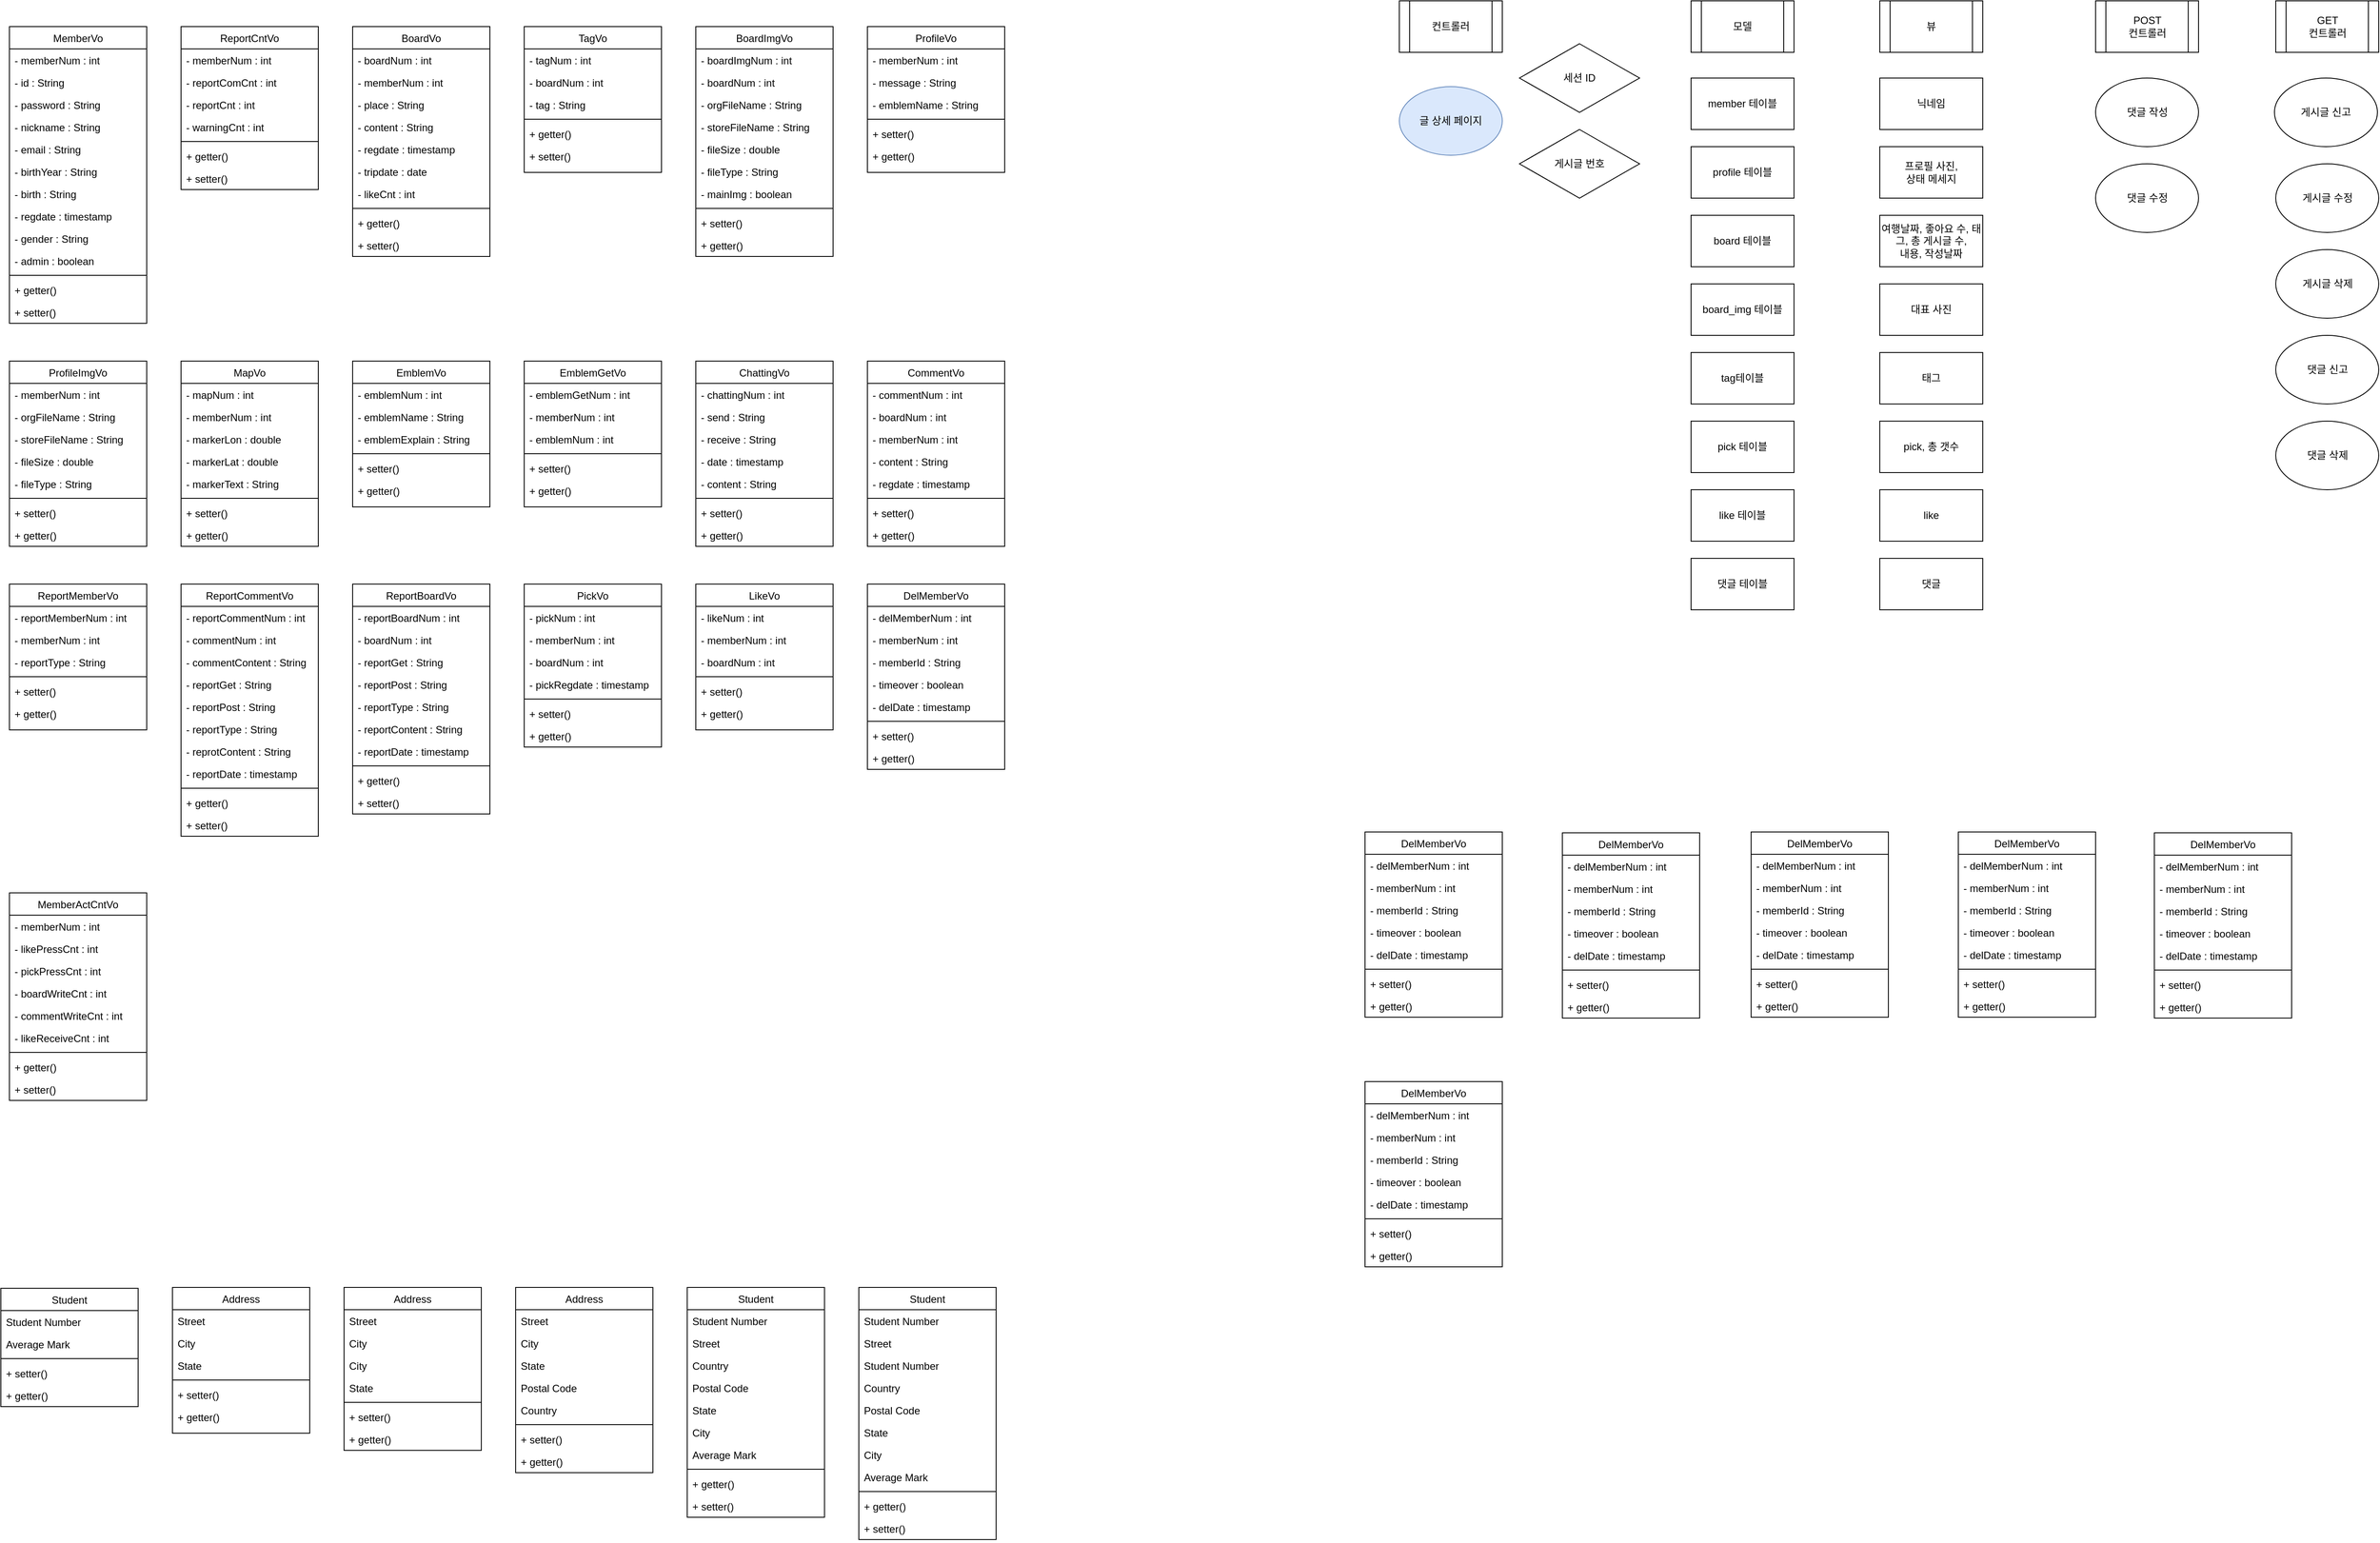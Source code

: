 <mxfile version="15.5.6" type="github">
  <diagram id="j1Pwru7x9pnb0R7dfXnN" name="Page-1">
    <mxGraphModel dx="1422" dy="797" grid="1" gridSize="10" guides="1" tooltips="1" connect="1" arrows="1" fold="1" page="1" pageScale="1" pageWidth="827" pageHeight="1169" math="0" shadow="0">
      <root>
        <mxCell id="0" />
        <mxCell id="1" parent="0" />
        <mxCell id="6hm0_i9-qQJzQgFF5mqX-1" value="컨트롤러" style="shape=process;whiteSpace=wrap;html=1;backgroundOutline=1;" parent="1" vertex="1">
          <mxGeometry x="1680" y="200" width="120" height="60" as="geometry" />
        </mxCell>
        <mxCell id="6hm0_i9-qQJzQgFF5mqX-2" value="세션 ID" style="rhombus;whiteSpace=wrap;html=1;" parent="1" vertex="1">
          <mxGeometry x="1820" y="250" width="140" height="80" as="geometry" />
        </mxCell>
        <mxCell id="6hm0_i9-qQJzQgFF5mqX-3" value="글 상세 페이지" style="ellipse;whiteSpace=wrap;html=1;fillColor=#dae8fc;strokeColor=#6c8ebf;" parent="1" vertex="1">
          <mxGeometry x="1680" y="300" width="120" height="80" as="geometry" />
        </mxCell>
        <mxCell id="6hm0_i9-qQJzQgFF5mqX-4" value="게시글 번호" style="rhombus;whiteSpace=wrap;html=1;" parent="1" vertex="1">
          <mxGeometry x="1820" y="350" width="140" height="80" as="geometry" />
        </mxCell>
        <mxCell id="6hm0_i9-qQJzQgFF5mqX-5" value="모델" style="shape=process;whiteSpace=wrap;html=1;backgroundOutline=1;" parent="1" vertex="1">
          <mxGeometry x="2020" y="200" width="120" height="60" as="geometry" />
        </mxCell>
        <mxCell id="6hm0_i9-qQJzQgFF5mqX-6" value="뷰" style="shape=process;whiteSpace=wrap;html=1;backgroundOutline=1;" parent="1" vertex="1">
          <mxGeometry x="2240" y="200" width="120" height="60" as="geometry" />
        </mxCell>
        <mxCell id="6hm0_i9-qQJzQgFF5mqX-7" value="board 테이블" style="rounded=0;whiteSpace=wrap;html=1;" parent="1" vertex="1">
          <mxGeometry x="2020" y="450" width="120" height="60" as="geometry" />
        </mxCell>
        <mxCell id="6hm0_i9-qQJzQgFF5mqX-8" value="member 테이블" style="rounded=0;whiteSpace=wrap;html=1;" parent="1" vertex="1">
          <mxGeometry x="2020" y="290" width="120" height="60" as="geometry" />
        </mxCell>
        <mxCell id="6hm0_i9-qQJzQgFF5mqX-9" value="pick 테이블" style="rounded=0;whiteSpace=wrap;html=1;" parent="1" vertex="1">
          <mxGeometry x="2020" y="690" width="120" height="60" as="geometry" />
        </mxCell>
        <mxCell id="6hm0_i9-qQJzQgFF5mqX-10" value="like 테이블" style="rounded=0;whiteSpace=wrap;html=1;" parent="1" vertex="1">
          <mxGeometry x="2020" y="770" width="120" height="60" as="geometry" />
        </mxCell>
        <mxCell id="6hm0_i9-qQJzQgFF5mqX-11" value="tag테이블" style="rounded=0;whiteSpace=wrap;html=1;" parent="1" vertex="1">
          <mxGeometry x="2020" y="610" width="120" height="60" as="geometry" />
        </mxCell>
        <mxCell id="6hm0_i9-qQJzQgFF5mqX-12" value="board_img 테이블" style="rounded=0;whiteSpace=wrap;html=1;" parent="1" vertex="1">
          <mxGeometry x="2020" y="530" width="120" height="60" as="geometry" />
        </mxCell>
        <mxCell id="6hm0_i9-qQJzQgFF5mqX-13" value="profile 테이블" style="rounded=0;whiteSpace=wrap;html=1;" parent="1" vertex="1">
          <mxGeometry x="2020" y="370" width="120" height="60" as="geometry" />
        </mxCell>
        <mxCell id="6hm0_i9-qQJzQgFF5mqX-14" value="여행날짜, 좋아요 수, 태그, 총 게시글 수,&lt;br&gt;내용, 작성날짜" style="rounded=0;whiteSpace=wrap;html=1;" parent="1" vertex="1">
          <mxGeometry x="2240" y="450" width="120" height="60" as="geometry" />
        </mxCell>
        <mxCell id="6hm0_i9-qQJzQgFF5mqX-15" value="대표 사진" style="rounded=0;whiteSpace=wrap;html=1;" parent="1" vertex="1">
          <mxGeometry x="2240" y="530" width="120" height="60" as="geometry" />
        </mxCell>
        <mxCell id="6hm0_i9-qQJzQgFF5mqX-16" value="태그" style="rounded=0;whiteSpace=wrap;html=1;" parent="1" vertex="1">
          <mxGeometry x="2240" y="610" width="120" height="60" as="geometry" />
        </mxCell>
        <mxCell id="6hm0_i9-qQJzQgFF5mqX-17" value="닉네임" style="rounded=0;whiteSpace=wrap;html=1;" parent="1" vertex="1">
          <mxGeometry x="2240" y="290" width="120" height="60" as="geometry" />
        </mxCell>
        <mxCell id="6hm0_i9-qQJzQgFF5mqX-18" value="프로필 사진,&lt;br&gt;상태 메세지" style="rounded=0;whiteSpace=wrap;html=1;" parent="1" vertex="1">
          <mxGeometry x="2240" y="370" width="120" height="60" as="geometry" />
        </mxCell>
        <mxCell id="6hm0_i9-qQJzQgFF5mqX-19" value="like" style="rounded=0;whiteSpace=wrap;html=1;" parent="1" vertex="1">
          <mxGeometry x="2240" y="770" width="120" height="60" as="geometry" />
        </mxCell>
        <mxCell id="6hm0_i9-qQJzQgFF5mqX-20" value="pick, 총 갯수" style="rounded=0;whiteSpace=wrap;html=1;" parent="1" vertex="1">
          <mxGeometry x="2240" y="690" width="120" height="60" as="geometry" />
        </mxCell>
        <mxCell id="6hm0_i9-qQJzQgFF5mqX-21" value="댓글 테이블" style="rounded=0;whiteSpace=wrap;html=1;" parent="1" vertex="1">
          <mxGeometry x="2020" y="850" width="120" height="60" as="geometry" />
        </mxCell>
        <mxCell id="6hm0_i9-qQJzQgFF5mqX-22" value="댓글" style="rounded=0;whiteSpace=wrap;html=1;" parent="1" vertex="1">
          <mxGeometry x="2240" y="850" width="120" height="60" as="geometry" />
        </mxCell>
        <mxCell id="6hm0_i9-qQJzQgFF5mqX-23" value="POST&lt;br&gt;컨트롤러" style="shape=process;whiteSpace=wrap;html=1;backgroundOutline=1;" parent="1" vertex="1">
          <mxGeometry x="2491.5" y="200" width="120" height="60" as="geometry" />
        </mxCell>
        <mxCell id="6hm0_i9-qQJzQgFF5mqX-24" value="댓글 수정" style="ellipse;whiteSpace=wrap;html=1;" parent="1" vertex="1">
          <mxGeometry x="2491.5" y="390" width="120" height="80" as="geometry" />
        </mxCell>
        <mxCell id="6hm0_i9-qQJzQgFF5mqX-25" value="댓글 작성" style="ellipse;whiteSpace=wrap;html=1;" parent="1" vertex="1">
          <mxGeometry x="2491.5" y="290" width="120" height="80" as="geometry" />
        </mxCell>
        <mxCell id="6hm0_i9-qQJzQgFF5mqX-26" value="GET&lt;br&gt;컨트롤러" style="shape=process;whiteSpace=wrap;html=1;backgroundOutline=1;" parent="1" vertex="1">
          <mxGeometry x="2701.5" y="200" width="120" height="60" as="geometry" />
        </mxCell>
        <mxCell id="6hm0_i9-qQJzQgFF5mqX-27" value="게시글 삭제" style="ellipse;whiteSpace=wrap;html=1;" parent="1" vertex="1">
          <mxGeometry x="2701.5" y="490" width="120" height="80" as="geometry" />
        </mxCell>
        <mxCell id="6hm0_i9-qQJzQgFF5mqX-28" value="게시글 수정" style="ellipse;whiteSpace=wrap;html=1;" parent="1" vertex="1">
          <mxGeometry x="2701.5" y="390" width="120" height="80" as="geometry" />
        </mxCell>
        <mxCell id="6hm0_i9-qQJzQgFF5mqX-29" value="게시글 신고" style="ellipse;whiteSpace=wrap;html=1;" parent="1" vertex="1">
          <mxGeometry x="2700" y="290" width="120" height="80" as="geometry" />
        </mxCell>
        <mxCell id="6hm0_i9-qQJzQgFF5mqX-30" value="댓글 삭제" style="ellipse;whiteSpace=wrap;html=1;" parent="1" vertex="1">
          <mxGeometry x="2701.5" y="690" width="120" height="80" as="geometry" />
        </mxCell>
        <mxCell id="6hm0_i9-qQJzQgFF5mqX-31" value="댓글 신고" style="ellipse;whiteSpace=wrap;html=1;" parent="1" vertex="1">
          <mxGeometry x="2701.5" y="590" width="120" height="80" as="geometry" />
        </mxCell>
        <mxCell id="6hm0_i9-qQJzQgFF5mqX-32" value="MemberVo" style="swimlane;fontStyle=0;align=center;verticalAlign=top;childLayout=stackLayout;horizontal=1;startSize=26;horizontalStack=0;resizeParent=1;resizeLast=0;collapsible=1;marginBottom=0;rounded=0;shadow=0;strokeWidth=1;" parent="1" vertex="1">
          <mxGeometry x="60" y="230" width="160" height="346" as="geometry">
            <mxRectangle x="230" y="140" width="160" height="26" as="alternateBounds" />
          </mxGeometry>
        </mxCell>
        <mxCell id="6hm0_i9-qQJzQgFF5mqX-33" value="- memberNum : int" style="text;align=left;verticalAlign=top;spacingLeft=4;spacingRight=4;overflow=hidden;rotatable=0;points=[[0,0.5],[1,0.5]];portConstraint=eastwest;" parent="6hm0_i9-qQJzQgFF5mqX-32" vertex="1">
          <mxGeometry y="26" width="160" height="26" as="geometry" />
        </mxCell>
        <mxCell id="6hm0_i9-qQJzQgFF5mqX-34" value="- id : String" style="text;align=left;verticalAlign=top;spacingLeft=4;spacingRight=4;overflow=hidden;rotatable=0;points=[[0,0.5],[1,0.5]];portConstraint=eastwest;rounded=0;shadow=0;html=0;" parent="6hm0_i9-qQJzQgFF5mqX-32" vertex="1">
          <mxGeometry y="52" width="160" height="26" as="geometry" />
        </mxCell>
        <mxCell id="6hm0_i9-qQJzQgFF5mqX-35" value="- password : String" style="text;align=left;verticalAlign=top;spacingLeft=4;spacingRight=4;overflow=hidden;rotatable=0;points=[[0,0.5],[1,0.5]];portConstraint=eastwest;rounded=0;shadow=0;html=0;" parent="6hm0_i9-qQJzQgFF5mqX-32" vertex="1">
          <mxGeometry y="78" width="160" height="26" as="geometry" />
        </mxCell>
        <mxCell id="6hm0_i9-qQJzQgFF5mqX-36" value="- nickname : String" style="text;align=left;verticalAlign=top;spacingLeft=4;spacingRight=4;overflow=hidden;rotatable=0;points=[[0,0.5],[1,0.5]];portConstraint=eastwest;rounded=0;shadow=0;html=0;" parent="6hm0_i9-qQJzQgFF5mqX-32" vertex="1">
          <mxGeometry y="104" width="160" height="26" as="geometry" />
        </mxCell>
        <mxCell id="6hm0_i9-qQJzQgFF5mqX-37" value="- email : String" style="text;align=left;verticalAlign=top;spacingLeft=4;spacingRight=4;overflow=hidden;rotatable=0;points=[[0,0.5],[1,0.5]];portConstraint=eastwest;rounded=0;shadow=0;html=0;" parent="6hm0_i9-qQJzQgFF5mqX-32" vertex="1">
          <mxGeometry y="130" width="160" height="26" as="geometry" />
        </mxCell>
        <mxCell id="6hm0_i9-qQJzQgFF5mqX-38" value="- birthYear : String" style="text;align=left;verticalAlign=top;spacingLeft=4;spacingRight=4;overflow=hidden;rotatable=0;points=[[0,0.5],[1,0.5]];portConstraint=eastwest;" parent="6hm0_i9-qQJzQgFF5mqX-32" vertex="1">
          <mxGeometry y="156" width="160" height="26" as="geometry" />
        </mxCell>
        <mxCell id="6hm0_i9-qQJzQgFF5mqX-39" value="- birth : String" style="text;align=left;verticalAlign=top;spacingLeft=4;spacingRight=4;overflow=hidden;rotatable=0;points=[[0,0.5],[1,0.5]];portConstraint=eastwest;rounded=0;shadow=0;html=0;" parent="6hm0_i9-qQJzQgFF5mqX-32" vertex="1">
          <mxGeometry y="182" width="160" height="26" as="geometry" />
        </mxCell>
        <mxCell id="6hm0_i9-qQJzQgFF5mqX-40" value="- regdate : timestamp" style="text;align=left;verticalAlign=top;spacingLeft=4;spacingRight=4;overflow=hidden;rotatable=0;points=[[0,0.5],[1,0.5]];portConstraint=eastwest;rounded=0;shadow=0;html=0;" parent="6hm0_i9-qQJzQgFF5mqX-32" vertex="1">
          <mxGeometry y="208" width="160" height="26" as="geometry" />
        </mxCell>
        <mxCell id="6hm0_i9-qQJzQgFF5mqX-41" value="- gender : String" style="text;align=left;verticalAlign=top;spacingLeft=4;spacingRight=4;overflow=hidden;rotatable=0;points=[[0,0.5],[1,0.5]];portConstraint=eastwest;rounded=0;shadow=0;html=0;" parent="6hm0_i9-qQJzQgFF5mqX-32" vertex="1">
          <mxGeometry y="234" width="160" height="26" as="geometry" />
        </mxCell>
        <mxCell id="6hm0_i9-qQJzQgFF5mqX-42" value="- admin : boolean" style="text;align=left;verticalAlign=top;spacingLeft=4;spacingRight=4;overflow=hidden;rotatable=0;points=[[0,0.5],[1,0.5]];portConstraint=eastwest;rounded=0;shadow=0;html=0;" parent="6hm0_i9-qQJzQgFF5mqX-32" vertex="1">
          <mxGeometry y="260" width="160" height="26" as="geometry" />
        </mxCell>
        <mxCell id="6hm0_i9-qQJzQgFF5mqX-43" value="" style="line;html=1;strokeWidth=1;align=left;verticalAlign=middle;spacingTop=-1;spacingLeft=3;spacingRight=3;rotatable=0;labelPosition=right;points=[];portConstraint=eastwest;" parent="6hm0_i9-qQJzQgFF5mqX-32" vertex="1">
          <mxGeometry y="286" width="160" height="8" as="geometry" />
        </mxCell>
        <mxCell id="6hm0_i9-qQJzQgFF5mqX-44" value="+ getter()" style="text;align=left;verticalAlign=top;spacingLeft=4;spacingRight=4;overflow=hidden;rotatable=0;points=[[0,0.5],[1,0.5]];portConstraint=eastwest;" parent="6hm0_i9-qQJzQgFF5mqX-32" vertex="1">
          <mxGeometry y="294" width="160" height="26" as="geometry" />
        </mxCell>
        <mxCell id="6hm0_i9-qQJzQgFF5mqX-45" value="+ setter()" style="text;align=left;verticalAlign=top;spacingLeft=4;spacingRight=4;overflow=hidden;rotatable=0;points=[[0,0.5],[1,0.5]];portConstraint=eastwest;" parent="6hm0_i9-qQJzQgFF5mqX-32" vertex="1">
          <mxGeometry y="320" width="160" height="26" as="geometry" />
        </mxCell>
        <mxCell id="6hm0_i9-qQJzQgFF5mqX-46" value="Student" style="swimlane;fontStyle=0;align=center;verticalAlign=top;childLayout=stackLayout;horizontal=1;startSize=26;horizontalStack=0;resizeParent=1;resizeLast=0;collapsible=1;marginBottom=0;rounded=0;shadow=0;strokeWidth=1;" parent="1" vertex="1">
          <mxGeometry x="50" y="1701" width="160" height="138" as="geometry">
            <mxRectangle x="130" y="380" width="160" height="26" as="alternateBounds" />
          </mxGeometry>
        </mxCell>
        <mxCell id="6hm0_i9-qQJzQgFF5mqX-47" value="Student Number" style="text;align=left;verticalAlign=top;spacingLeft=4;spacingRight=4;overflow=hidden;rotatable=0;points=[[0,0.5],[1,0.5]];portConstraint=eastwest;" parent="6hm0_i9-qQJzQgFF5mqX-46" vertex="1">
          <mxGeometry y="26" width="160" height="26" as="geometry" />
        </mxCell>
        <mxCell id="6hm0_i9-qQJzQgFF5mqX-48" value="Average Mark" style="text;align=left;verticalAlign=top;spacingLeft=4;spacingRight=4;overflow=hidden;rotatable=0;points=[[0,0.5],[1,0.5]];portConstraint=eastwest;rounded=0;shadow=0;html=0;" parent="6hm0_i9-qQJzQgFF5mqX-46" vertex="1">
          <mxGeometry y="52" width="160" height="26" as="geometry" />
        </mxCell>
        <mxCell id="6hm0_i9-qQJzQgFF5mqX-49" value="" style="line;html=1;strokeWidth=1;align=left;verticalAlign=middle;spacingTop=-1;spacingLeft=3;spacingRight=3;rotatable=0;labelPosition=right;points=[];portConstraint=eastwest;" parent="6hm0_i9-qQJzQgFF5mqX-46" vertex="1">
          <mxGeometry y="78" width="160" height="8" as="geometry" />
        </mxCell>
        <mxCell id="6hm0_i9-qQJzQgFF5mqX-50" value="+ setter()" style="text;align=left;verticalAlign=top;spacingLeft=4;spacingRight=4;overflow=hidden;rotatable=0;points=[[0,0.5],[1,0.5]];portConstraint=eastwest;" parent="6hm0_i9-qQJzQgFF5mqX-46" vertex="1">
          <mxGeometry y="86" width="160" height="26" as="geometry" />
        </mxCell>
        <mxCell id="6hm0_i9-qQJzQgFF5mqX-51" value="+ getter()" style="text;align=left;verticalAlign=top;spacingLeft=4;spacingRight=4;overflow=hidden;rotatable=0;points=[[0,0.5],[1,0.5]];portConstraint=eastwest;" parent="6hm0_i9-qQJzQgFF5mqX-46" vertex="1">
          <mxGeometry y="112" width="160" height="26" as="geometry" />
        </mxCell>
        <mxCell id="6hm0_i9-qQJzQgFF5mqX-52" value="ReportCntVo" style="swimlane;fontStyle=0;align=center;verticalAlign=top;childLayout=stackLayout;horizontal=1;startSize=26;horizontalStack=0;resizeParent=1;resizeLast=0;collapsible=1;marginBottom=0;rounded=0;shadow=0;strokeWidth=1;" parent="1" vertex="1">
          <mxGeometry x="260" y="230" width="160" height="190" as="geometry">
            <mxRectangle x="550" y="140" width="160" height="26" as="alternateBounds" />
          </mxGeometry>
        </mxCell>
        <mxCell id="6hm0_i9-qQJzQgFF5mqX-53" value="- memberNum : int" style="text;align=left;verticalAlign=top;spacingLeft=4;spacingRight=4;overflow=hidden;rotatable=0;points=[[0,0.5],[1,0.5]];portConstraint=eastwest;" parent="6hm0_i9-qQJzQgFF5mqX-52" vertex="1">
          <mxGeometry y="26" width="160" height="26" as="geometry" />
        </mxCell>
        <mxCell id="6hm0_i9-qQJzQgFF5mqX-54" value="- reportComCnt : int" style="text;align=left;verticalAlign=top;spacingLeft=4;spacingRight=4;overflow=hidden;rotatable=0;points=[[0,0.5],[1,0.5]];portConstraint=eastwest;rounded=0;shadow=0;html=0;" parent="6hm0_i9-qQJzQgFF5mqX-52" vertex="1">
          <mxGeometry y="52" width="160" height="26" as="geometry" />
        </mxCell>
        <mxCell id="6hm0_i9-qQJzQgFF5mqX-55" value="- reportCnt : int" style="text;align=left;verticalAlign=top;spacingLeft=4;spacingRight=4;overflow=hidden;rotatable=0;points=[[0,0.5],[1,0.5]];portConstraint=eastwest;rounded=0;shadow=0;html=0;" parent="6hm0_i9-qQJzQgFF5mqX-52" vertex="1">
          <mxGeometry y="78" width="160" height="26" as="geometry" />
        </mxCell>
        <mxCell id="6hm0_i9-qQJzQgFF5mqX-56" value="- warningCnt : int" style="text;align=left;verticalAlign=top;spacingLeft=4;spacingRight=4;overflow=hidden;rotatable=0;points=[[0,0.5],[1,0.5]];portConstraint=eastwest;rounded=0;shadow=0;html=0;" parent="6hm0_i9-qQJzQgFF5mqX-52" vertex="1">
          <mxGeometry y="104" width="160" height="26" as="geometry" />
        </mxCell>
        <mxCell id="6hm0_i9-qQJzQgFF5mqX-57" value="" style="line;html=1;strokeWidth=1;align=left;verticalAlign=middle;spacingTop=-1;spacingLeft=3;spacingRight=3;rotatable=0;labelPosition=right;points=[];portConstraint=eastwest;" parent="6hm0_i9-qQJzQgFF5mqX-52" vertex="1">
          <mxGeometry y="130" width="160" height="8" as="geometry" />
        </mxCell>
        <mxCell id="6hm0_i9-qQJzQgFF5mqX-58" value="+ getter()" style="text;align=left;verticalAlign=top;spacingLeft=4;spacingRight=4;overflow=hidden;rotatable=0;points=[[0,0.5],[1,0.5]];portConstraint=eastwest;" parent="6hm0_i9-qQJzQgFF5mqX-52" vertex="1">
          <mxGeometry y="138" width="160" height="26" as="geometry" />
        </mxCell>
        <mxCell id="6hm0_i9-qQJzQgFF5mqX-59" value="+ setter()" style="text;align=left;verticalAlign=top;spacingLeft=4;spacingRight=4;overflow=hidden;rotatable=0;points=[[0,0.5],[1,0.5]];portConstraint=eastwest;" parent="6hm0_i9-qQJzQgFF5mqX-52" vertex="1">
          <mxGeometry y="164" width="160" height="26" as="geometry" />
        </mxCell>
        <mxCell id="6hm0_i9-qQJzQgFF5mqX-60" value="Address" style="swimlane;fontStyle=0;align=center;verticalAlign=top;childLayout=stackLayout;horizontal=1;startSize=26;horizontalStack=0;resizeParent=1;resizeLast=0;collapsible=1;marginBottom=0;rounded=0;shadow=0;strokeWidth=1;" parent="1" vertex="1">
          <mxGeometry x="250" y="1700" width="160" height="170" as="geometry">
            <mxRectangle x="550" y="140" width="160" height="26" as="alternateBounds" />
          </mxGeometry>
        </mxCell>
        <mxCell id="6hm0_i9-qQJzQgFF5mqX-61" value="Street" style="text;align=left;verticalAlign=top;spacingLeft=4;spacingRight=4;overflow=hidden;rotatable=0;points=[[0,0.5],[1,0.5]];portConstraint=eastwest;" parent="6hm0_i9-qQJzQgFF5mqX-60" vertex="1">
          <mxGeometry y="26" width="160" height="26" as="geometry" />
        </mxCell>
        <mxCell id="6hm0_i9-qQJzQgFF5mqX-62" value="City" style="text;align=left;verticalAlign=top;spacingLeft=4;spacingRight=4;overflow=hidden;rotatable=0;points=[[0,0.5],[1,0.5]];portConstraint=eastwest;rounded=0;shadow=0;html=0;" parent="6hm0_i9-qQJzQgFF5mqX-60" vertex="1">
          <mxGeometry y="52" width="160" height="26" as="geometry" />
        </mxCell>
        <mxCell id="6hm0_i9-qQJzQgFF5mqX-63" value="State" style="text;align=left;verticalAlign=top;spacingLeft=4;spacingRight=4;overflow=hidden;rotatable=0;points=[[0,0.5],[1,0.5]];portConstraint=eastwest;rounded=0;shadow=0;html=0;" parent="6hm0_i9-qQJzQgFF5mqX-60" vertex="1">
          <mxGeometry y="78" width="160" height="26" as="geometry" />
        </mxCell>
        <mxCell id="6hm0_i9-qQJzQgFF5mqX-64" value="" style="line;html=1;strokeWidth=1;align=left;verticalAlign=middle;spacingTop=-1;spacingLeft=3;spacingRight=3;rotatable=0;labelPosition=right;points=[];portConstraint=eastwest;" parent="6hm0_i9-qQJzQgFF5mqX-60" vertex="1">
          <mxGeometry y="104" width="160" height="8" as="geometry" />
        </mxCell>
        <mxCell id="6hm0_i9-qQJzQgFF5mqX-65" value="+ setter()" style="text;align=left;verticalAlign=top;spacingLeft=4;spacingRight=4;overflow=hidden;rotatable=0;points=[[0,0.5],[1,0.5]];portConstraint=eastwest;" parent="6hm0_i9-qQJzQgFF5mqX-60" vertex="1">
          <mxGeometry y="112" width="160" height="26" as="geometry" />
        </mxCell>
        <mxCell id="6hm0_i9-qQJzQgFF5mqX-66" value="+ getter()" style="text;align=left;verticalAlign=top;spacingLeft=4;spacingRight=4;overflow=hidden;rotatable=0;points=[[0,0.5],[1,0.5]];portConstraint=eastwest;" parent="6hm0_i9-qQJzQgFF5mqX-60" vertex="1">
          <mxGeometry y="138" width="160" height="26" as="geometry" />
        </mxCell>
        <mxCell id="6hm0_i9-qQJzQgFF5mqX-67" value="BoardVo" style="swimlane;fontStyle=0;align=center;verticalAlign=top;childLayout=stackLayout;horizontal=1;startSize=26;horizontalStack=0;resizeParent=1;resizeLast=0;collapsible=1;marginBottom=0;rounded=0;shadow=0;strokeWidth=1;" parent="1" vertex="1">
          <mxGeometry x="460" y="230" width="160" height="268" as="geometry">
            <mxRectangle x="550" y="140" width="160" height="26" as="alternateBounds" />
          </mxGeometry>
        </mxCell>
        <mxCell id="6hm0_i9-qQJzQgFF5mqX-68" value="- boardNum : int" style="text;align=left;verticalAlign=top;spacingLeft=4;spacingRight=4;overflow=hidden;rotatable=0;points=[[0,0.5],[1,0.5]];portConstraint=eastwest;" parent="6hm0_i9-qQJzQgFF5mqX-67" vertex="1">
          <mxGeometry y="26" width="160" height="26" as="geometry" />
        </mxCell>
        <mxCell id="6hm0_i9-qQJzQgFF5mqX-69" value="- memberNum : int" style="text;align=left;verticalAlign=top;spacingLeft=4;spacingRight=4;overflow=hidden;rotatable=0;points=[[0,0.5],[1,0.5]];portConstraint=eastwest;rounded=0;shadow=0;html=0;" parent="6hm0_i9-qQJzQgFF5mqX-67" vertex="1">
          <mxGeometry y="52" width="160" height="26" as="geometry" />
        </mxCell>
        <mxCell id="6hm0_i9-qQJzQgFF5mqX-70" value="- place : String" style="text;align=left;verticalAlign=top;spacingLeft=4;spacingRight=4;overflow=hidden;rotatable=0;points=[[0,0.5],[1,0.5]];portConstraint=eastwest;rounded=0;shadow=0;html=0;" parent="6hm0_i9-qQJzQgFF5mqX-67" vertex="1">
          <mxGeometry y="78" width="160" height="26" as="geometry" />
        </mxCell>
        <mxCell id="6hm0_i9-qQJzQgFF5mqX-71" value="- content : String" style="text;align=left;verticalAlign=top;spacingLeft=4;spacingRight=4;overflow=hidden;rotatable=0;points=[[0,0.5],[1,0.5]];portConstraint=eastwest;rounded=0;shadow=0;html=0;" parent="6hm0_i9-qQJzQgFF5mqX-67" vertex="1">
          <mxGeometry y="104" width="160" height="26" as="geometry" />
        </mxCell>
        <mxCell id="6hm0_i9-qQJzQgFF5mqX-72" value="- regdate : timestamp" style="text;align=left;verticalAlign=top;spacingLeft=4;spacingRight=4;overflow=hidden;rotatable=0;points=[[0,0.5],[1,0.5]];portConstraint=eastwest;" parent="6hm0_i9-qQJzQgFF5mqX-67" vertex="1">
          <mxGeometry y="130" width="160" height="26" as="geometry" />
        </mxCell>
        <mxCell id="6hm0_i9-qQJzQgFF5mqX-73" value="- tripdate : date" style="text;align=left;verticalAlign=top;spacingLeft=4;spacingRight=4;overflow=hidden;rotatable=0;points=[[0,0.5],[1,0.5]];portConstraint=eastwest;rounded=0;shadow=0;html=0;" parent="6hm0_i9-qQJzQgFF5mqX-67" vertex="1">
          <mxGeometry y="156" width="160" height="26" as="geometry" />
        </mxCell>
        <mxCell id="6hm0_i9-qQJzQgFF5mqX-74" value="- likeCnt : int" style="text;align=left;verticalAlign=top;spacingLeft=4;spacingRight=4;overflow=hidden;rotatable=0;points=[[0,0.5],[1,0.5]];portConstraint=eastwest;rounded=0;shadow=0;html=0;" parent="6hm0_i9-qQJzQgFF5mqX-67" vertex="1">
          <mxGeometry y="182" width="160" height="26" as="geometry" />
        </mxCell>
        <mxCell id="6hm0_i9-qQJzQgFF5mqX-75" value="" style="line;html=1;strokeWidth=1;align=left;verticalAlign=middle;spacingTop=-1;spacingLeft=3;spacingRight=3;rotatable=0;labelPosition=right;points=[];portConstraint=eastwest;" parent="6hm0_i9-qQJzQgFF5mqX-67" vertex="1">
          <mxGeometry y="208" width="160" height="8" as="geometry" />
        </mxCell>
        <mxCell id="6hm0_i9-qQJzQgFF5mqX-76" value="+ getter()" style="text;align=left;verticalAlign=top;spacingLeft=4;spacingRight=4;overflow=hidden;rotatable=0;points=[[0,0.5],[1,0.5]];portConstraint=eastwest;" parent="6hm0_i9-qQJzQgFF5mqX-67" vertex="1">
          <mxGeometry y="216" width="160" height="26" as="geometry" />
        </mxCell>
        <mxCell id="6hm0_i9-qQJzQgFF5mqX-77" value="+ setter()" style="text;align=left;verticalAlign=top;spacingLeft=4;spacingRight=4;overflow=hidden;rotatable=0;points=[[0,0.5],[1,0.5]];portConstraint=eastwest;" parent="6hm0_i9-qQJzQgFF5mqX-67" vertex="1">
          <mxGeometry y="242" width="160" height="26" as="geometry" />
        </mxCell>
        <mxCell id="6hm0_i9-qQJzQgFF5mqX-78" value="Student" style="swimlane;fontStyle=0;align=center;verticalAlign=top;childLayout=stackLayout;horizontal=1;startSize=26;horizontalStack=0;resizeParent=1;resizeLast=0;collapsible=1;marginBottom=0;rounded=0;shadow=0;strokeWidth=1;" parent="1" vertex="1">
          <mxGeometry x="850" y="1700" width="160" height="268" as="geometry">
            <mxRectangle x="130" y="380" width="160" height="26" as="alternateBounds" />
          </mxGeometry>
        </mxCell>
        <mxCell id="6hm0_i9-qQJzQgFF5mqX-79" value="Student Number" style="text;align=left;verticalAlign=top;spacingLeft=4;spacingRight=4;overflow=hidden;rotatable=0;points=[[0,0.5],[1,0.5]];portConstraint=eastwest;" parent="6hm0_i9-qQJzQgFF5mqX-78" vertex="1">
          <mxGeometry y="26" width="160" height="26" as="geometry" />
        </mxCell>
        <mxCell id="6hm0_i9-qQJzQgFF5mqX-80" value="Street" style="text;align=left;verticalAlign=top;spacingLeft=4;spacingRight=4;overflow=hidden;rotatable=0;points=[[0,0.5],[1,0.5]];portConstraint=eastwest;" parent="6hm0_i9-qQJzQgFF5mqX-78" vertex="1">
          <mxGeometry y="52" width="160" height="26" as="geometry" />
        </mxCell>
        <mxCell id="6hm0_i9-qQJzQgFF5mqX-81" value="Country" style="text;align=left;verticalAlign=top;spacingLeft=4;spacingRight=4;overflow=hidden;rotatable=0;points=[[0,0.5],[1,0.5]];portConstraint=eastwest;rounded=0;shadow=0;html=0;" parent="6hm0_i9-qQJzQgFF5mqX-78" vertex="1">
          <mxGeometry y="78" width="160" height="26" as="geometry" />
        </mxCell>
        <mxCell id="6hm0_i9-qQJzQgFF5mqX-82" value="Postal Code" style="text;align=left;verticalAlign=top;spacingLeft=4;spacingRight=4;overflow=hidden;rotatable=0;points=[[0,0.5],[1,0.5]];portConstraint=eastwest;rounded=0;shadow=0;html=0;" parent="6hm0_i9-qQJzQgFF5mqX-78" vertex="1">
          <mxGeometry y="104" width="160" height="26" as="geometry" />
        </mxCell>
        <mxCell id="6hm0_i9-qQJzQgFF5mqX-83" value="State" style="text;align=left;verticalAlign=top;spacingLeft=4;spacingRight=4;overflow=hidden;rotatable=0;points=[[0,0.5],[1,0.5]];portConstraint=eastwest;rounded=0;shadow=0;html=0;" parent="6hm0_i9-qQJzQgFF5mqX-78" vertex="1">
          <mxGeometry y="130" width="160" height="26" as="geometry" />
        </mxCell>
        <mxCell id="6hm0_i9-qQJzQgFF5mqX-84" value="City" style="text;align=left;verticalAlign=top;spacingLeft=4;spacingRight=4;overflow=hidden;rotatable=0;points=[[0,0.5],[1,0.5]];portConstraint=eastwest;rounded=0;shadow=0;html=0;" parent="6hm0_i9-qQJzQgFF5mqX-78" vertex="1">
          <mxGeometry y="156" width="160" height="26" as="geometry" />
        </mxCell>
        <mxCell id="6hm0_i9-qQJzQgFF5mqX-85" value="Average Mark" style="text;align=left;verticalAlign=top;spacingLeft=4;spacingRight=4;overflow=hidden;rotatable=0;points=[[0,0.5],[1,0.5]];portConstraint=eastwest;rounded=0;shadow=0;html=0;" parent="6hm0_i9-qQJzQgFF5mqX-78" vertex="1">
          <mxGeometry y="182" width="160" height="26" as="geometry" />
        </mxCell>
        <mxCell id="6hm0_i9-qQJzQgFF5mqX-86" value="" style="line;html=1;strokeWidth=1;align=left;verticalAlign=middle;spacingTop=-1;spacingLeft=3;spacingRight=3;rotatable=0;labelPosition=right;points=[];portConstraint=eastwest;" parent="6hm0_i9-qQJzQgFF5mqX-78" vertex="1">
          <mxGeometry y="208" width="160" height="8" as="geometry" />
        </mxCell>
        <mxCell id="6hm0_i9-qQJzQgFF5mqX-87" value="+ getter()" style="text;align=left;verticalAlign=top;spacingLeft=4;spacingRight=4;overflow=hidden;rotatable=0;points=[[0,0.5],[1,0.5]];portConstraint=eastwest;" parent="6hm0_i9-qQJzQgFF5mqX-78" vertex="1">
          <mxGeometry y="216" width="160" height="26" as="geometry" />
        </mxCell>
        <mxCell id="6hm0_i9-qQJzQgFF5mqX-88" value="+ setter()" style="text;align=left;verticalAlign=top;spacingLeft=4;spacingRight=4;overflow=hidden;rotatable=0;points=[[0,0.5],[1,0.5]];portConstraint=eastwest;" parent="6hm0_i9-qQJzQgFF5mqX-78" vertex="1">
          <mxGeometry y="242" width="160" height="26" as="geometry" />
        </mxCell>
        <mxCell id="6hm0_i9-qQJzQgFF5mqX-89" value="BoardImgVo" style="swimlane;fontStyle=0;align=center;verticalAlign=top;childLayout=stackLayout;horizontal=1;startSize=26;horizontalStack=0;resizeParent=1;resizeLast=0;collapsible=1;marginBottom=0;rounded=0;shadow=0;strokeWidth=1;" parent="1" vertex="1">
          <mxGeometry x="860" y="230" width="160" height="268" as="geometry">
            <mxRectangle x="550" y="140" width="160" height="26" as="alternateBounds" />
          </mxGeometry>
        </mxCell>
        <mxCell id="6hm0_i9-qQJzQgFF5mqX-90" value="- boardImgNum : int" style="text;align=left;verticalAlign=top;spacingLeft=4;spacingRight=4;overflow=hidden;rotatable=0;points=[[0,0.5],[1,0.5]];portConstraint=eastwest;" parent="6hm0_i9-qQJzQgFF5mqX-89" vertex="1">
          <mxGeometry y="26" width="160" height="26" as="geometry" />
        </mxCell>
        <mxCell id="6hm0_i9-qQJzQgFF5mqX-91" value="- boardNum : int" style="text;align=left;verticalAlign=top;spacingLeft=4;spacingRight=4;overflow=hidden;rotatable=0;points=[[0,0.5],[1,0.5]];portConstraint=eastwest;rounded=0;shadow=0;html=0;" parent="6hm0_i9-qQJzQgFF5mqX-89" vertex="1">
          <mxGeometry y="52" width="160" height="26" as="geometry" />
        </mxCell>
        <mxCell id="6hm0_i9-qQJzQgFF5mqX-92" value="- orgFileName : String" style="text;align=left;verticalAlign=top;spacingLeft=4;spacingRight=4;overflow=hidden;rotatable=0;points=[[0,0.5],[1,0.5]];portConstraint=eastwest;" parent="6hm0_i9-qQJzQgFF5mqX-89" vertex="1">
          <mxGeometry y="78" width="160" height="26" as="geometry" />
        </mxCell>
        <mxCell id="6hm0_i9-qQJzQgFF5mqX-93" value="- storeFileName : String" style="text;align=left;verticalAlign=top;spacingLeft=4;spacingRight=4;overflow=hidden;rotatable=0;points=[[0,0.5],[1,0.5]];portConstraint=eastwest;rounded=0;shadow=0;html=0;" parent="6hm0_i9-qQJzQgFF5mqX-89" vertex="1">
          <mxGeometry y="104" width="160" height="26" as="geometry" />
        </mxCell>
        <mxCell id="6hm0_i9-qQJzQgFF5mqX-94" value="- fileSize : double" style="text;align=left;verticalAlign=top;spacingLeft=4;spacingRight=4;overflow=hidden;rotatable=0;points=[[0,0.5],[1,0.5]];portConstraint=eastwest;rounded=0;shadow=0;html=0;" parent="6hm0_i9-qQJzQgFF5mqX-89" vertex="1">
          <mxGeometry y="130" width="160" height="26" as="geometry" />
        </mxCell>
        <mxCell id="6hm0_i9-qQJzQgFF5mqX-95" value="- fileType : String" style="text;align=left;verticalAlign=top;spacingLeft=4;spacingRight=4;overflow=hidden;rotatable=0;points=[[0,0.5],[1,0.5]];portConstraint=eastwest;rounded=0;shadow=0;html=0;" parent="6hm0_i9-qQJzQgFF5mqX-89" vertex="1">
          <mxGeometry y="156" width="160" height="26" as="geometry" />
        </mxCell>
        <mxCell id="6hm0_i9-qQJzQgFF5mqX-96" value="- mainImg : boolean" style="text;align=left;verticalAlign=top;spacingLeft=4;spacingRight=4;overflow=hidden;rotatable=0;points=[[0,0.5],[1,0.5]];portConstraint=eastwest;rounded=0;shadow=0;html=0;" parent="6hm0_i9-qQJzQgFF5mqX-89" vertex="1">
          <mxGeometry y="182" width="160" height="26" as="geometry" />
        </mxCell>
        <mxCell id="6hm0_i9-qQJzQgFF5mqX-97" value="" style="line;html=1;strokeWidth=1;align=left;verticalAlign=middle;spacingTop=-1;spacingLeft=3;spacingRight=3;rotatable=0;labelPosition=right;points=[];portConstraint=eastwest;" parent="6hm0_i9-qQJzQgFF5mqX-89" vertex="1">
          <mxGeometry y="208" width="160" height="8" as="geometry" />
        </mxCell>
        <mxCell id="6hm0_i9-qQJzQgFF5mqX-98" value="+ setter()" style="text;align=left;verticalAlign=top;spacingLeft=4;spacingRight=4;overflow=hidden;rotatable=0;points=[[0,0.5],[1,0.5]];portConstraint=eastwest;" parent="6hm0_i9-qQJzQgFF5mqX-89" vertex="1">
          <mxGeometry y="216" width="160" height="26" as="geometry" />
        </mxCell>
        <mxCell id="6hm0_i9-qQJzQgFF5mqX-99" value="+ getter()" style="text;align=left;verticalAlign=top;spacingLeft=4;spacingRight=4;overflow=hidden;rotatable=0;points=[[0,0.5],[1,0.5]];portConstraint=eastwest;" parent="6hm0_i9-qQJzQgFF5mqX-89" vertex="1">
          <mxGeometry y="242" width="160" height="26" as="geometry" />
        </mxCell>
        <mxCell id="6hm0_i9-qQJzQgFF5mqX-100" value="Address" style="swimlane;fontStyle=0;align=center;verticalAlign=top;childLayout=stackLayout;horizontal=1;startSize=26;horizontalStack=0;resizeParent=1;resizeLast=0;collapsible=1;marginBottom=0;rounded=0;shadow=0;strokeWidth=1;" parent="1" vertex="1">
          <mxGeometry x="450" y="1700" width="160" height="190" as="geometry">
            <mxRectangle x="550" y="140" width="160" height="26" as="alternateBounds" />
          </mxGeometry>
        </mxCell>
        <mxCell id="6hm0_i9-qQJzQgFF5mqX-101" value="Street" style="text;align=left;verticalAlign=top;spacingLeft=4;spacingRight=4;overflow=hidden;rotatable=0;points=[[0,0.5],[1,0.5]];portConstraint=eastwest;" parent="6hm0_i9-qQJzQgFF5mqX-100" vertex="1">
          <mxGeometry y="26" width="160" height="26" as="geometry" />
        </mxCell>
        <mxCell id="6hm0_i9-qQJzQgFF5mqX-102" value="City" style="text;align=left;verticalAlign=top;spacingLeft=4;spacingRight=4;overflow=hidden;rotatable=0;points=[[0,0.5],[1,0.5]];portConstraint=eastwest;rounded=0;shadow=0;html=0;" parent="6hm0_i9-qQJzQgFF5mqX-100" vertex="1">
          <mxGeometry y="52" width="160" height="26" as="geometry" />
        </mxCell>
        <mxCell id="6hm0_i9-qQJzQgFF5mqX-103" value="City" style="text;align=left;verticalAlign=top;spacingLeft=4;spacingRight=4;overflow=hidden;rotatable=0;points=[[0,0.5],[1,0.5]];portConstraint=eastwest;rounded=0;shadow=0;html=0;" parent="6hm0_i9-qQJzQgFF5mqX-100" vertex="1">
          <mxGeometry y="78" width="160" height="26" as="geometry" />
        </mxCell>
        <mxCell id="6hm0_i9-qQJzQgFF5mqX-104" value="State" style="text;align=left;verticalAlign=top;spacingLeft=4;spacingRight=4;overflow=hidden;rotatable=0;points=[[0,0.5],[1,0.5]];portConstraint=eastwest;rounded=0;shadow=0;html=0;" parent="6hm0_i9-qQJzQgFF5mqX-100" vertex="1">
          <mxGeometry y="104" width="160" height="26" as="geometry" />
        </mxCell>
        <mxCell id="6hm0_i9-qQJzQgFF5mqX-105" value="" style="line;html=1;strokeWidth=1;align=left;verticalAlign=middle;spacingTop=-1;spacingLeft=3;spacingRight=3;rotatable=0;labelPosition=right;points=[];portConstraint=eastwest;" parent="6hm0_i9-qQJzQgFF5mqX-100" vertex="1">
          <mxGeometry y="130" width="160" height="8" as="geometry" />
        </mxCell>
        <mxCell id="6hm0_i9-qQJzQgFF5mqX-106" value="+ setter()" style="text;align=left;verticalAlign=top;spacingLeft=4;spacingRight=4;overflow=hidden;rotatable=0;points=[[0,0.5],[1,0.5]];portConstraint=eastwest;" parent="6hm0_i9-qQJzQgFF5mqX-100" vertex="1">
          <mxGeometry y="138" width="160" height="26" as="geometry" />
        </mxCell>
        <mxCell id="6hm0_i9-qQJzQgFF5mqX-107" value="+ getter()" style="text;align=left;verticalAlign=top;spacingLeft=4;spacingRight=4;overflow=hidden;rotatable=0;points=[[0,0.5],[1,0.5]];portConstraint=eastwest;" parent="6hm0_i9-qQJzQgFF5mqX-100" vertex="1">
          <mxGeometry y="164" width="160" height="26" as="geometry" />
        </mxCell>
        <mxCell id="6hm0_i9-qQJzQgFF5mqX-108" value="Address" style="swimlane;fontStyle=0;align=center;verticalAlign=top;childLayout=stackLayout;horizontal=1;startSize=26;horizontalStack=0;resizeParent=1;resizeLast=0;collapsible=1;marginBottom=0;rounded=0;shadow=0;strokeWidth=1;" parent="1" vertex="1">
          <mxGeometry x="650" y="1700" width="160" height="216" as="geometry">
            <mxRectangle x="550" y="140" width="160" height="26" as="alternateBounds" />
          </mxGeometry>
        </mxCell>
        <mxCell id="6hm0_i9-qQJzQgFF5mqX-109" value="Street" style="text;align=left;verticalAlign=top;spacingLeft=4;spacingRight=4;overflow=hidden;rotatable=0;points=[[0,0.5],[1,0.5]];portConstraint=eastwest;" parent="6hm0_i9-qQJzQgFF5mqX-108" vertex="1">
          <mxGeometry y="26" width="160" height="26" as="geometry" />
        </mxCell>
        <mxCell id="6hm0_i9-qQJzQgFF5mqX-110" value="City" style="text;align=left;verticalAlign=top;spacingLeft=4;spacingRight=4;overflow=hidden;rotatable=0;points=[[0,0.5],[1,0.5]];portConstraint=eastwest;rounded=0;shadow=0;html=0;" parent="6hm0_i9-qQJzQgFF5mqX-108" vertex="1">
          <mxGeometry y="52" width="160" height="26" as="geometry" />
        </mxCell>
        <mxCell id="6hm0_i9-qQJzQgFF5mqX-111" value="State" style="text;align=left;verticalAlign=top;spacingLeft=4;spacingRight=4;overflow=hidden;rotatable=0;points=[[0,0.5],[1,0.5]];portConstraint=eastwest;rounded=0;shadow=0;html=0;" parent="6hm0_i9-qQJzQgFF5mqX-108" vertex="1">
          <mxGeometry y="78" width="160" height="26" as="geometry" />
        </mxCell>
        <mxCell id="6hm0_i9-qQJzQgFF5mqX-112" value="Postal Code" style="text;align=left;verticalAlign=top;spacingLeft=4;spacingRight=4;overflow=hidden;rotatable=0;points=[[0,0.5],[1,0.5]];portConstraint=eastwest;rounded=0;shadow=0;html=0;" parent="6hm0_i9-qQJzQgFF5mqX-108" vertex="1">
          <mxGeometry y="104" width="160" height="26" as="geometry" />
        </mxCell>
        <mxCell id="6hm0_i9-qQJzQgFF5mqX-113" value="Country" style="text;align=left;verticalAlign=top;spacingLeft=4;spacingRight=4;overflow=hidden;rotatable=0;points=[[0,0.5],[1,0.5]];portConstraint=eastwest;rounded=0;shadow=0;html=0;" parent="6hm0_i9-qQJzQgFF5mqX-108" vertex="1">
          <mxGeometry y="130" width="160" height="26" as="geometry" />
        </mxCell>
        <mxCell id="6hm0_i9-qQJzQgFF5mqX-114" value="" style="line;html=1;strokeWidth=1;align=left;verticalAlign=middle;spacingTop=-1;spacingLeft=3;spacingRight=3;rotatable=0;labelPosition=right;points=[];portConstraint=eastwest;" parent="6hm0_i9-qQJzQgFF5mqX-108" vertex="1">
          <mxGeometry y="156" width="160" height="8" as="geometry" />
        </mxCell>
        <mxCell id="6hm0_i9-qQJzQgFF5mqX-115" value="+ setter()" style="text;align=left;verticalAlign=top;spacingLeft=4;spacingRight=4;overflow=hidden;rotatable=0;points=[[0,0.5],[1,0.5]];portConstraint=eastwest;" parent="6hm0_i9-qQJzQgFF5mqX-108" vertex="1">
          <mxGeometry y="164" width="160" height="26" as="geometry" />
        </mxCell>
        <mxCell id="6hm0_i9-qQJzQgFF5mqX-116" value="+ getter()" style="text;align=left;verticalAlign=top;spacingLeft=4;spacingRight=4;overflow=hidden;rotatable=0;points=[[0,0.5],[1,0.5]];portConstraint=eastwest;" parent="6hm0_i9-qQJzQgFF5mqX-108" vertex="1">
          <mxGeometry y="190" width="160" height="26" as="geometry" />
        </mxCell>
        <mxCell id="6hm0_i9-qQJzQgFF5mqX-117" value="TagVo" style="swimlane;fontStyle=0;align=center;verticalAlign=top;childLayout=stackLayout;horizontal=1;startSize=26;horizontalStack=0;resizeParent=1;resizeLast=0;collapsible=1;marginBottom=0;rounded=0;shadow=0;strokeWidth=1;" parent="1" vertex="1">
          <mxGeometry x="660" y="230" width="160" height="170" as="geometry">
            <mxRectangle x="550" y="140" width="160" height="26" as="alternateBounds" />
          </mxGeometry>
        </mxCell>
        <mxCell id="6hm0_i9-qQJzQgFF5mqX-118" value="- tagNum : int" style="text;align=left;verticalAlign=top;spacingLeft=4;spacingRight=4;overflow=hidden;rotatable=0;points=[[0,0.5],[1,0.5]];portConstraint=eastwest;" parent="6hm0_i9-qQJzQgFF5mqX-117" vertex="1">
          <mxGeometry y="26" width="160" height="26" as="geometry" />
        </mxCell>
        <mxCell id="6hm0_i9-qQJzQgFF5mqX-119" value="- boardNum : int" style="text;align=left;verticalAlign=top;spacingLeft=4;spacingRight=4;overflow=hidden;rotatable=0;points=[[0,0.5],[1,0.5]];portConstraint=eastwest;rounded=0;shadow=0;html=0;" parent="6hm0_i9-qQJzQgFF5mqX-117" vertex="1">
          <mxGeometry y="52" width="160" height="26" as="geometry" />
        </mxCell>
        <mxCell id="6hm0_i9-qQJzQgFF5mqX-120" value="- tag : String" style="text;align=left;verticalAlign=top;spacingLeft=4;spacingRight=4;overflow=hidden;rotatable=0;points=[[0,0.5],[1,0.5]];portConstraint=eastwest;rounded=0;shadow=0;html=0;" parent="6hm0_i9-qQJzQgFF5mqX-117" vertex="1">
          <mxGeometry y="78" width="160" height="26" as="geometry" />
        </mxCell>
        <mxCell id="6hm0_i9-qQJzQgFF5mqX-121" value="" style="line;html=1;strokeWidth=1;align=left;verticalAlign=middle;spacingTop=-1;spacingLeft=3;spacingRight=3;rotatable=0;labelPosition=right;points=[];portConstraint=eastwest;" parent="6hm0_i9-qQJzQgFF5mqX-117" vertex="1">
          <mxGeometry y="104" width="160" height="8" as="geometry" />
        </mxCell>
        <mxCell id="6hm0_i9-qQJzQgFF5mqX-122" value="+ getter()" style="text;align=left;verticalAlign=top;spacingLeft=4;spacingRight=4;overflow=hidden;rotatable=0;points=[[0,0.5],[1,0.5]];portConstraint=eastwest;" parent="6hm0_i9-qQJzQgFF5mqX-117" vertex="1">
          <mxGeometry y="112" width="160" height="26" as="geometry" />
        </mxCell>
        <mxCell id="6hm0_i9-qQJzQgFF5mqX-123" value="+ setter()" style="text;align=left;verticalAlign=top;spacingLeft=4;spacingRight=4;overflow=hidden;rotatable=0;points=[[0,0.5],[1,0.5]];portConstraint=eastwest;" parent="6hm0_i9-qQJzQgFF5mqX-117" vertex="1">
          <mxGeometry y="138" width="160" height="26" as="geometry" />
        </mxCell>
        <mxCell id="6hm0_i9-qQJzQgFF5mqX-124" value="Student" style="swimlane;fontStyle=0;align=center;verticalAlign=top;childLayout=stackLayout;horizontal=1;startSize=26;horizontalStack=0;resizeParent=1;resizeLast=0;collapsible=1;marginBottom=0;rounded=0;shadow=0;strokeWidth=1;" parent="1" vertex="1">
          <mxGeometry x="1050" y="1700" width="160" height="294" as="geometry">
            <mxRectangle x="130" y="380" width="160" height="26" as="alternateBounds" />
          </mxGeometry>
        </mxCell>
        <mxCell id="6hm0_i9-qQJzQgFF5mqX-125" value="Student Number" style="text;align=left;verticalAlign=top;spacingLeft=4;spacingRight=4;overflow=hidden;rotatable=0;points=[[0,0.5],[1,0.5]];portConstraint=eastwest;" parent="6hm0_i9-qQJzQgFF5mqX-124" vertex="1">
          <mxGeometry y="26" width="160" height="26" as="geometry" />
        </mxCell>
        <mxCell id="6hm0_i9-qQJzQgFF5mqX-126" value="Street" style="text;align=left;verticalAlign=top;spacingLeft=4;spacingRight=4;overflow=hidden;rotatable=0;points=[[0,0.5],[1,0.5]];portConstraint=eastwest;" parent="6hm0_i9-qQJzQgFF5mqX-124" vertex="1">
          <mxGeometry y="52" width="160" height="26" as="geometry" />
        </mxCell>
        <mxCell id="6hm0_i9-qQJzQgFF5mqX-127" value="Student Number" style="text;align=left;verticalAlign=top;spacingLeft=4;spacingRight=4;overflow=hidden;rotatable=0;points=[[0,0.5],[1,0.5]];portConstraint=eastwest;" parent="6hm0_i9-qQJzQgFF5mqX-124" vertex="1">
          <mxGeometry y="78" width="160" height="26" as="geometry" />
        </mxCell>
        <mxCell id="6hm0_i9-qQJzQgFF5mqX-128" value="Country" style="text;align=left;verticalAlign=top;spacingLeft=4;spacingRight=4;overflow=hidden;rotatable=0;points=[[0,0.5],[1,0.5]];portConstraint=eastwest;rounded=0;shadow=0;html=0;" parent="6hm0_i9-qQJzQgFF5mqX-124" vertex="1">
          <mxGeometry y="104" width="160" height="26" as="geometry" />
        </mxCell>
        <mxCell id="6hm0_i9-qQJzQgFF5mqX-129" value="Postal Code" style="text;align=left;verticalAlign=top;spacingLeft=4;spacingRight=4;overflow=hidden;rotatable=0;points=[[0,0.5],[1,0.5]];portConstraint=eastwest;rounded=0;shadow=0;html=0;" parent="6hm0_i9-qQJzQgFF5mqX-124" vertex="1">
          <mxGeometry y="130" width="160" height="26" as="geometry" />
        </mxCell>
        <mxCell id="6hm0_i9-qQJzQgFF5mqX-130" value="State" style="text;align=left;verticalAlign=top;spacingLeft=4;spacingRight=4;overflow=hidden;rotatable=0;points=[[0,0.5],[1,0.5]];portConstraint=eastwest;rounded=0;shadow=0;html=0;" parent="6hm0_i9-qQJzQgFF5mqX-124" vertex="1">
          <mxGeometry y="156" width="160" height="26" as="geometry" />
        </mxCell>
        <mxCell id="6hm0_i9-qQJzQgFF5mqX-131" value="City" style="text;align=left;verticalAlign=top;spacingLeft=4;spacingRight=4;overflow=hidden;rotatable=0;points=[[0,0.5],[1,0.5]];portConstraint=eastwest;rounded=0;shadow=0;html=0;" parent="6hm0_i9-qQJzQgFF5mqX-124" vertex="1">
          <mxGeometry y="182" width="160" height="26" as="geometry" />
        </mxCell>
        <mxCell id="6hm0_i9-qQJzQgFF5mqX-132" value="Average Mark" style="text;align=left;verticalAlign=top;spacingLeft=4;spacingRight=4;overflow=hidden;rotatable=0;points=[[0,0.5],[1,0.5]];portConstraint=eastwest;rounded=0;shadow=0;html=0;" parent="6hm0_i9-qQJzQgFF5mqX-124" vertex="1">
          <mxGeometry y="208" width="160" height="26" as="geometry" />
        </mxCell>
        <mxCell id="6hm0_i9-qQJzQgFF5mqX-133" value="" style="line;html=1;strokeWidth=1;align=left;verticalAlign=middle;spacingTop=-1;spacingLeft=3;spacingRight=3;rotatable=0;labelPosition=right;points=[];portConstraint=eastwest;" parent="6hm0_i9-qQJzQgFF5mqX-124" vertex="1">
          <mxGeometry y="234" width="160" height="8" as="geometry" />
        </mxCell>
        <mxCell id="6hm0_i9-qQJzQgFF5mqX-134" value="+ getter()" style="text;align=left;verticalAlign=top;spacingLeft=4;spacingRight=4;overflow=hidden;rotatable=0;points=[[0,0.5],[1,0.5]];portConstraint=eastwest;" parent="6hm0_i9-qQJzQgFF5mqX-124" vertex="1">
          <mxGeometry y="242" width="160" height="26" as="geometry" />
        </mxCell>
        <mxCell id="6hm0_i9-qQJzQgFF5mqX-135" value="+ setter()" style="text;align=left;verticalAlign=top;spacingLeft=4;spacingRight=4;overflow=hidden;rotatable=0;points=[[0,0.5],[1,0.5]];portConstraint=eastwest;" parent="6hm0_i9-qQJzQgFF5mqX-124" vertex="1">
          <mxGeometry y="268" width="160" height="26" as="geometry" />
        </mxCell>
        <mxCell id="6hm0_i9-qQJzQgFF5mqX-136" value="ProfileVo" style="swimlane;fontStyle=0;align=center;verticalAlign=top;childLayout=stackLayout;horizontal=1;startSize=26;horizontalStack=0;resizeParent=1;resizeLast=0;collapsible=1;marginBottom=0;rounded=0;shadow=0;strokeWidth=1;" parent="1" vertex="1">
          <mxGeometry x="1060" y="230" width="160" height="170" as="geometry">
            <mxRectangle x="550" y="140" width="160" height="26" as="alternateBounds" />
          </mxGeometry>
        </mxCell>
        <mxCell id="6hm0_i9-qQJzQgFF5mqX-137" value="- memberNum : int" style="text;align=left;verticalAlign=top;spacingLeft=4;spacingRight=4;overflow=hidden;rotatable=0;points=[[0,0.5],[1,0.5]];portConstraint=eastwest;" parent="6hm0_i9-qQJzQgFF5mqX-136" vertex="1">
          <mxGeometry y="26" width="160" height="26" as="geometry" />
        </mxCell>
        <mxCell id="6hm0_i9-qQJzQgFF5mqX-138" value="- message : String" style="text;align=left;verticalAlign=top;spacingLeft=4;spacingRight=4;overflow=hidden;rotatable=0;points=[[0,0.5],[1,0.5]];portConstraint=eastwest;rounded=0;shadow=0;html=0;" parent="6hm0_i9-qQJzQgFF5mqX-136" vertex="1">
          <mxGeometry y="52" width="160" height="26" as="geometry" />
        </mxCell>
        <mxCell id="6hm0_i9-qQJzQgFF5mqX-139" value="- emblemName : String" style="text;align=left;verticalAlign=top;spacingLeft=4;spacingRight=4;overflow=hidden;rotatable=0;points=[[0,0.5],[1,0.5]];portConstraint=eastwest;rounded=0;shadow=0;html=0;" parent="6hm0_i9-qQJzQgFF5mqX-136" vertex="1">
          <mxGeometry y="78" width="160" height="26" as="geometry" />
        </mxCell>
        <mxCell id="6hm0_i9-qQJzQgFF5mqX-140" value="" style="line;html=1;strokeWidth=1;align=left;verticalAlign=middle;spacingTop=-1;spacingLeft=3;spacingRight=3;rotatable=0;labelPosition=right;points=[];portConstraint=eastwest;" parent="6hm0_i9-qQJzQgFF5mqX-136" vertex="1">
          <mxGeometry y="104" width="160" height="8" as="geometry" />
        </mxCell>
        <mxCell id="6hm0_i9-qQJzQgFF5mqX-141" value="+ setter()" style="text;align=left;verticalAlign=top;spacingLeft=4;spacingRight=4;overflow=hidden;rotatable=0;points=[[0,0.5],[1,0.5]];portConstraint=eastwest;" parent="6hm0_i9-qQJzQgFF5mqX-136" vertex="1">
          <mxGeometry y="112" width="160" height="26" as="geometry" />
        </mxCell>
        <mxCell id="6hm0_i9-qQJzQgFF5mqX-142" value="+ getter()" style="text;align=left;verticalAlign=top;spacingLeft=4;spacingRight=4;overflow=hidden;rotatable=0;points=[[0,0.5],[1,0.5]];portConstraint=eastwest;" parent="6hm0_i9-qQJzQgFF5mqX-136" vertex="1">
          <mxGeometry y="138" width="160" height="26" as="geometry" />
        </mxCell>
        <mxCell id="6hm0_i9-qQJzQgFF5mqX-143" value="ProfileImgVo" style="swimlane;fontStyle=0;align=center;verticalAlign=top;childLayout=stackLayout;horizontal=1;startSize=26;horizontalStack=0;resizeParent=1;resizeLast=0;collapsible=1;marginBottom=0;rounded=0;shadow=0;strokeWidth=1;" parent="1" vertex="1">
          <mxGeometry x="60" y="620" width="160" height="216" as="geometry">
            <mxRectangle x="550" y="140" width="160" height="26" as="alternateBounds" />
          </mxGeometry>
        </mxCell>
        <mxCell id="6hm0_i9-qQJzQgFF5mqX-144" value="- memberNum : int" style="text;align=left;verticalAlign=top;spacingLeft=4;spacingRight=4;overflow=hidden;rotatable=0;points=[[0,0.5],[1,0.5]];portConstraint=eastwest;" parent="6hm0_i9-qQJzQgFF5mqX-143" vertex="1">
          <mxGeometry y="26" width="160" height="26" as="geometry" />
        </mxCell>
        <mxCell id="6hm0_i9-qQJzQgFF5mqX-145" value="- orgFileName : String" style="text;align=left;verticalAlign=top;spacingLeft=4;spacingRight=4;overflow=hidden;rotatable=0;points=[[0,0.5],[1,0.5]];portConstraint=eastwest;rounded=0;shadow=0;html=0;" parent="6hm0_i9-qQJzQgFF5mqX-143" vertex="1">
          <mxGeometry y="52" width="160" height="26" as="geometry" />
        </mxCell>
        <mxCell id="6hm0_i9-qQJzQgFF5mqX-146" value="- storeFileName : String" style="text;align=left;verticalAlign=top;spacingLeft=4;spacingRight=4;overflow=hidden;rotatable=0;points=[[0,0.5],[1,0.5]];portConstraint=eastwest;rounded=0;shadow=0;html=0;" parent="6hm0_i9-qQJzQgFF5mqX-143" vertex="1">
          <mxGeometry y="78" width="160" height="26" as="geometry" />
        </mxCell>
        <mxCell id="6hm0_i9-qQJzQgFF5mqX-147" value="- fileSize : double" style="text;align=left;verticalAlign=top;spacingLeft=4;spacingRight=4;overflow=hidden;rotatable=0;points=[[0,0.5],[1,0.5]];portConstraint=eastwest;rounded=0;shadow=0;html=0;" parent="6hm0_i9-qQJzQgFF5mqX-143" vertex="1">
          <mxGeometry y="104" width="160" height="26" as="geometry" />
        </mxCell>
        <mxCell id="6hm0_i9-qQJzQgFF5mqX-148" value="- fileType : String" style="text;align=left;verticalAlign=top;spacingLeft=4;spacingRight=4;overflow=hidden;rotatable=0;points=[[0,0.5],[1,0.5]];portConstraint=eastwest;rounded=0;shadow=0;html=0;" parent="6hm0_i9-qQJzQgFF5mqX-143" vertex="1">
          <mxGeometry y="130" width="160" height="26" as="geometry" />
        </mxCell>
        <mxCell id="6hm0_i9-qQJzQgFF5mqX-149" value="" style="line;html=1;strokeWidth=1;align=left;verticalAlign=middle;spacingTop=-1;spacingLeft=3;spacingRight=3;rotatable=0;labelPosition=right;points=[];portConstraint=eastwest;" parent="6hm0_i9-qQJzQgFF5mqX-143" vertex="1">
          <mxGeometry y="156" width="160" height="8" as="geometry" />
        </mxCell>
        <mxCell id="6hm0_i9-qQJzQgFF5mqX-150" value="+ setter()" style="text;align=left;verticalAlign=top;spacingLeft=4;spacingRight=4;overflow=hidden;rotatable=0;points=[[0,0.5],[1,0.5]];portConstraint=eastwest;" parent="6hm0_i9-qQJzQgFF5mqX-143" vertex="1">
          <mxGeometry y="164" width="160" height="26" as="geometry" />
        </mxCell>
        <mxCell id="6hm0_i9-qQJzQgFF5mqX-151" value="+ getter()" style="text;align=left;verticalAlign=top;spacingLeft=4;spacingRight=4;overflow=hidden;rotatable=0;points=[[0,0.5],[1,0.5]];portConstraint=eastwest;" parent="6hm0_i9-qQJzQgFF5mqX-143" vertex="1">
          <mxGeometry y="190" width="160" height="26" as="geometry" />
        </mxCell>
        <mxCell id="6hm0_i9-qQJzQgFF5mqX-152" value="MapVo" style="swimlane;fontStyle=0;align=center;verticalAlign=top;childLayout=stackLayout;horizontal=1;startSize=26;horizontalStack=0;resizeParent=1;resizeLast=0;collapsible=1;marginBottom=0;rounded=0;shadow=0;strokeWidth=1;" parent="1" vertex="1">
          <mxGeometry x="260" y="620" width="160" height="216" as="geometry">
            <mxRectangle x="550" y="140" width="160" height="26" as="alternateBounds" />
          </mxGeometry>
        </mxCell>
        <mxCell id="6hm0_i9-qQJzQgFF5mqX-153" value="- mapNum : int" style="text;align=left;verticalAlign=top;spacingLeft=4;spacingRight=4;overflow=hidden;rotatable=0;points=[[0,0.5],[1,0.5]];portConstraint=eastwest;" parent="6hm0_i9-qQJzQgFF5mqX-152" vertex="1">
          <mxGeometry y="26" width="160" height="26" as="geometry" />
        </mxCell>
        <mxCell id="6hm0_i9-qQJzQgFF5mqX-154" value="- memberNum : int" style="text;align=left;verticalAlign=top;spacingLeft=4;spacingRight=4;overflow=hidden;rotatable=0;points=[[0,0.5],[1,0.5]];portConstraint=eastwest;rounded=0;shadow=0;html=0;" parent="6hm0_i9-qQJzQgFF5mqX-152" vertex="1">
          <mxGeometry y="52" width="160" height="26" as="geometry" />
        </mxCell>
        <mxCell id="6hm0_i9-qQJzQgFF5mqX-155" value="- markerLon : double" style="text;align=left;verticalAlign=top;spacingLeft=4;spacingRight=4;overflow=hidden;rotatable=0;points=[[0,0.5],[1,0.5]];portConstraint=eastwest;rounded=0;shadow=0;html=0;" parent="6hm0_i9-qQJzQgFF5mqX-152" vertex="1">
          <mxGeometry y="78" width="160" height="26" as="geometry" />
        </mxCell>
        <mxCell id="6hm0_i9-qQJzQgFF5mqX-156" value="- markerLat : double" style="text;align=left;verticalAlign=top;spacingLeft=4;spacingRight=4;overflow=hidden;rotatable=0;points=[[0,0.5],[1,0.5]];portConstraint=eastwest;rounded=0;shadow=0;html=0;" parent="6hm0_i9-qQJzQgFF5mqX-152" vertex="1">
          <mxGeometry y="104" width="160" height="26" as="geometry" />
        </mxCell>
        <mxCell id="6hm0_i9-qQJzQgFF5mqX-157" value="- markerText : String" style="text;align=left;verticalAlign=top;spacingLeft=4;spacingRight=4;overflow=hidden;rotatable=0;points=[[0,0.5],[1,0.5]];portConstraint=eastwest;rounded=0;shadow=0;html=0;" parent="6hm0_i9-qQJzQgFF5mqX-152" vertex="1">
          <mxGeometry y="130" width="160" height="26" as="geometry" />
        </mxCell>
        <mxCell id="6hm0_i9-qQJzQgFF5mqX-158" value="" style="line;html=1;strokeWidth=1;align=left;verticalAlign=middle;spacingTop=-1;spacingLeft=3;spacingRight=3;rotatable=0;labelPosition=right;points=[];portConstraint=eastwest;" parent="6hm0_i9-qQJzQgFF5mqX-152" vertex="1">
          <mxGeometry y="156" width="160" height="8" as="geometry" />
        </mxCell>
        <mxCell id="6hm0_i9-qQJzQgFF5mqX-159" value="+ setter()" style="text;align=left;verticalAlign=top;spacingLeft=4;spacingRight=4;overflow=hidden;rotatable=0;points=[[0,0.5],[1,0.5]];portConstraint=eastwest;" parent="6hm0_i9-qQJzQgFF5mqX-152" vertex="1">
          <mxGeometry y="164" width="160" height="26" as="geometry" />
        </mxCell>
        <mxCell id="6hm0_i9-qQJzQgFF5mqX-160" value="+ getter()" style="text;align=left;verticalAlign=top;spacingLeft=4;spacingRight=4;overflow=hidden;rotatable=0;points=[[0,0.5],[1,0.5]];portConstraint=eastwest;" parent="6hm0_i9-qQJzQgFF5mqX-152" vertex="1">
          <mxGeometry y="190" width="160" height="26" as="geometry" />
        </mxCell>
        <mxCell id="6hm0_i9-qQJzQgFF5mqX-161" value="EmblemVo" style="swimlane;fontStyle=0;align=center;verticalAlign=top;childLayout=stackLayout;horizontal=1;startSize=26;horizontalStack=0;resizeParent=1;resizeLast=0;collapsible=1;marginBottom=0;rounded=0;shadow=0;strokeWidth=1;" parent="1" vertex="1">
          <mxGeometry x="460" y="620" width="160" height="170" as="geometry">
            <mxRectangle x="550" y="140" width="160" height="26" as="alternateBounds" />
          </mxGeometry>
        </mxCell>
        <mxCell id="6hm0_i9-qQJzQgFF5mqX-162" value="- emblemNum : int" style="text;align=left;verticalAlign=top;spacingLeft=4;spacingRight=4;overflow=hidden;rotatable=0;points=[[0,0.5],[1,0.5]];portConstraint=eastwest;" parent="6hm0_i9-qQJzQgFF5mqX-161" vertex="1">
          <mxGeometry y="26" width="160" height="26" as="geometry" />
        </mxCell>
        <mxCell id="6hm0_i9-qQJzQgFF5mqX-163" value="- emblemName : String" style="text;align=left;verticalAlign=top;spacingLeft=4;spacingRight=4;overflow=hidden;rotatable=0;points=[[0,0.5],[1,0.5]];portConstraint=eastwest;rounded=0;shadow=0;html=0;" parent="6hm0_i9-qQJzQgFF5mqX-161" vertex="1">
          <mxGeometry y="52" width="160" height="26" as="geometry" />
        </mxCell>
        <mxCell id="6hm0_i9-qQJzQgFF5mqX-164" value="- emblemExplain : String" style="text;align=left;verticalAlign=top;spacingLeft=4;spacingRight=4;overflow=hidden;rotatable=0;points=[[0,0.5],[1,0.5]];portConstraint=eastwest;rounded=0;shadow=0;html=0;" parent="6hm0_i9-qQJzQgFF5mqX-161" vertex="1">
          <mxGeometry y="78" width="160" height="26" as="geometry" />
        </mxCell>
        <mxCell id="6hm0_i9-qQJzQgFF5mqX-165" value="" style="line;html=1;strokeWidth=1;align=left;verticalAlign=middle;spacingTop=-1;spacingLeft=3;spacingRight=3;rotatable=0;labelPosition=right;points=[];portConstraint=eastwest;" parent="6hm0_i9-qQJzQgFF5mqX-161" vertex="1">
          <mxGeometry y="104" width="160" height="8" as="geometry" />
        </mxCell>
        <mxCell id="6hm0_i9-qQJzQgFF5mqX-166" value="+ setter()" style="text;align=left;verticalAlign=top;spacingLeft=4;spacingRight=4;overflow=hidden;rotatable=0;points=[[0,0.5],[1,0.5]];portConstraint=eastwest;" parent="6hm0_i9-qQJzQgFF5mqX-161" vertex="1">
          <mxGeometry y="112" width="160" height="26" as="geometry" />
        </mxCell>
        <mxCell id="6hm0_i9-qQJzQgFF5mqX-167" value="+ getter()" style="text;align=left;verticalAlign=top;spacingLeft=4;spacingRight=4;overflow=hidden;rotatable=0;points=[[0,0.5],[1,0.5]];portConstraint=eastwest;" parent="6hm0_i9-qQJzQgFF5mqX-161" vertex="1">
          <mxGeometry y="138" width="160" height="26" as="geometry" />
        </mxCell>
        <mxCell id="6hm0_i9-qQJzQgFF5mqX-168" value="EmblemGetVo" style="swimlane;fontStyle=0;align=center;verticalAlign=top;childLayout=stackLayout;horizontal=1;startSize=26;horizontalStack=0;resizeParent=1;resizeLast=0;collapsible=1;marginBottom=0;rounded=0;shadow=0;strokeWidth=1;" parent="1" vertex="1">
          <mxGeometry x="660" y="620" width="160" height="170" as="geometry">
            <mxRectangle x="550" y="140" width="160" height="26" as="alternateBounds" />
          </mxGeometry>
        </mxCell>
        <mxCell id="6hm0_i9-qQJzQgFF5mqX-169" value="- emblemGetNum : int" style="text;align=left;verticalAlign=top;spacingLeft=4;spacingRight=4;overflow=hidden;rotatable=0;points=[[0,0.5],[1,0.5]];portConstraint=eastwest;" parent="6hm0_i9-qQJzQgFF5mqX-168" vertex="1">
          <mxGeometry y="26" width="160" height="26" as="geometry" />
        </mxCell>
        <mxCell id="6hm0_i9-qQJzQgFF5mqX-170" value="- memberNum : int" style="text;align=left;verticalAlign=top;spacingLeft=4;spacingRight=4;overflow=hidden;rotatable=0;points=[[0,0.5],[1,0.5]];portConstraint=eastwest;rounded=0;shadow=0;html=0;" parent="6hm0_i9-qQJzQgFF5mqX-168" vertex="1">
          <mxGeometry y="52" width="160" height="26" as="geometry" />
        </mxCell>
        <mxCell id="6hm0_i9-qQJzQgFF5mqX-171" value="- emblemNum : int" style="text;align=left;verticalAlign=top;spacingLeft=4;spacingRight=4;overflow=hidden;rotatable=0;points=[[0,0.5],[1,0.5]];portConstraint=eastwest;rounded=0;shadow=0;html=0;" parent="6hm0_i9-qQJzQgFF5mqX-168" vertex="1">
          <mxGeometry y="78" width="160" height="26" as="geometry" />
        </mxCell>
        <mxCell id="6hm0_i9-qQJzQgFF5mqX-172" value="" style="line;html=1;strokeWidth=1;align=left;verticalAlign=middle;spacingTop=-1;spacingLeft=3;spacingRight=3;rotatable=0;labelPosition=right;points=[];portConstraint=eastwest;" parent="6hm0_i9-qQJzQgFF5mqX-168" vertex="1">
          <mxGeometry y="104" width="160" height="8" as="geometry" />
        </mxCell>
        <mxCell id="6hm0_i9-qQJzQgFF5mqX-173" value="+ setter()" style="text;align=left;verticalAlign=top;spacingLeft=4;spacingRight=4;overflow=hidden;rotatable=0;points=[[0,0.5],[1,0.5]];portConstraint=eastwest;" parent="6hm0_i9-qQJzQgFF5mqX-168" vertex="1">
          <mxGeometry y="112" width="160" height="26" as="geometry" />
        </mxCell>
        <mxCell id="6hm0_i9-qQJzQgFF5mqX-174" value="+ getter()" style="text;align=left;verticalAlign=top;spacingLeft=4;spacingRight=4;overflow=hidden;rotatable=0;points=[[0,0.5],[1,0.5]];portConstraint=eastwest;" parent="6hm0_i9-qQJzQgFF5mqX-168" vertex="1">
          <mxGeometry y="138" width="160" height="26" as="geometry" />
        </mxCell>
        <mxCell id="6hm0_i9-qQJzQgFF5mqX-175" value="ChattingVo" style="swimlane;fontStyle=0;align=center;verticalAlign=top;childLayout=stackLayout;horizontal=1;startSize=26;horizontalStack=0;resizeParent=1;resizeLast=0;collapsible=1;marginBottom=0;rounded=0;shadow=0;strokeWidth=1;" parent="1" vertex="1">
          <mxGeometry x="860" y="620" width="160" height="216" as="geometry">
            <mxRectangle x="550" y="140" width="160" height="26" as="alternateBounds" />
          </mxGeometry>
        </mxCell>
        <mxCell id="6hm0_i9-qQJzQgFF5mqX-176" value="- chattingNum : int" style="text;align=left;verticalAlign=top;spacingLeft=4;spacingRight=4;overflow=hidden;rotatable=0;points=[[0,0.5],[1,0.5]];portConstraint=eastwest;" parent="6hm0_i9-qQJzQgFF5mqX-175" vertex="1">
          <mxGeometry y="26" width="160" height="26" as="geometry" />
        </mxCell>
        <mxCell id="6hm0_i9-qQJzQgFF5mqX-177" value="- send : String" style="text;align=left;verticalAlign=top;spacingLeft=4;spacingRight=4;overflow=hidden;rotatable=0;points=[[0,0.5],[1,0.5]];portConstraint=eastwest;rounded=0;shadow=0;html=0;" parent="6hm0_i9-qQJzQgFF5mqX-175" vertex="1">
          <mxGeometry y="52" width="160" height="26" as="geometry" />
        </mxCell>
        <mxCell id="6hm0_i9-qQJzQgFF5mqX-178" value="- receive : String" style="text;align=left;verticalAlign=top;spacingLeft=4;spacingRight=4;overflow=hidden;rotatable=0;points=[[0,0.5],[1,0.5]];portConstraint=eastwest;rounded=0;shadow=0;html=0;" parent="6hm0_i9-qQJzQgFF5mqX-175" vertex="1">
          <mxGeometry y="78" width="160" height="26" as="geometry" />
        </mxCell>
        <mxCell id="6hm0_i9-qQJzQgFF5mqX-179" value="- date : timestamp" style="text;align=left;verticalAlign=top;spacingLeft=4;spacingRight=4;overflow=hidden;rotatable=0;points=[[0,0.5],[1,0.5]];portConstraint=eastwest;rounded=0;shadow=0;html=0;" parent="6hm0_i9-qQJzQgFF5mqX-175" vertex="1">
          <mxGeometry y="104" width="160" height="26" as="geometry" />
        </mxCell>
        <mxCell id="6hm0_i9-qQJzQgFF5mqX-180" value="- content : String" style="text;align=left;verticalAlign=top;spacingLeft=4;spacingRight=4;overflow=hidden;rotatable=0;points=[[0,0.5],[1,0.5]];portConstraint=eastwest;rounded=0;shadow=0;html=0;" parent="6hm0_i9-qQJzQgFF5mqX-175" vertex="1">
          <mxGeometry y="130" width="160" height="26" as="geometry" />
        </mxCell>
        <mxCell id="6hm0_i9-qQJzQgFF5mqX-181" value="" style="line;html=1;strokeWidth=1;align=left;verticalAlign=middle;spacingTop=-1;spacingLeft=3;spacingRight=3;rotatable=0;labelPosition=right;points=[];portConstraint=eastwest;" parent="6hm0_i9-qQJzQgFF5mqX-175" vertex="1">
          <mxGeometry y="156" width="160" height="8" as="geometry" />
        </mxCell>
        <mxCell id="6hm0_i9-qQJzQgFF5mqX-182" value="+ setter()" style="text;align=left;verticalAlign=top;spacingLeft=4;spacingRight=4;overflow=hidden;rotatable=0;points=[[0,0.5],[1,0.5]];portConstraint=eastwest;" parent="6hm0_i9-qQJzQgFF5mqX-175" vertex="1">
          <mxGeometry y="164" width="160" height="26" as="geometry" />
        </mxCell>
        <mxCell id="6hm0_i9-qQJzQgFF5mqX-183" value="+ getter()" style="text;align=left;verticalAlign=top;spacingLeft=4;spacingRight=4;overflow=hidden;rotatable=0;points=[[0,0.5],[1,0.5]];portConstraint=eastwest;" parent="6hm0_i9-qQJzQgFF5mqX-175" vertex="1">
          <mxGeometry y="190" width="160" height="26" as="geometry" />
        </mxCell>
        <mxCell id="6hm0_i9-qQJzQgFF5mqX-184" value="CommentVo" style="swimlane;fontStyle=0;align=center;verticalAlign=top;childLayout=stackLayout;horizontal=1;startSize=26;horizontalStack=0;resizeParent=1;resizeLast=0;collapsible=1;marginBottom=0;rounded=0;shadow=0;strokeWidth=1;" parent="1" vertex="1">
          <mxGeometry x="1060" y="620" width="160" height="216" as="geometry">
            <mxRectangle x="550" y="140" width="160" height="26" as="alternateBounds" />
          </mxGeometry>
        </mxCell>
        <mxCell id="6hm0_i9-qQJzQgFF5mqX-185" value="- commentNum : int" style="text;align=left;verticalAlign=top;spacingLeft=4;spacingRight=4;overflow=hidden;rotatable=0;points=[[0,0.5],[1,0.5]];portConstraint=eastwest;" parent="6hm0_i9-qQJzQgFF5mqX-184" vertex="1">
          <mxGeometry y="26" width="160" height="26" as="geometry" />
        </mxCell>
        <mxCell id="6hm0_i9-qQJzQgFF5mqX-186" value="- boardNum : int" style="text;align=left;verticalAlign=top;spacingLeft=4;spacingRight=4;overflow=hidden;rotatable=0;points=[[0,0.5],[1,0.5]];portConstraint=eastwest;rounded=0;shadow=0;html=0;" parent="6hm0_i9-qQJzQgFF5mqX-184" vertex="1">
          <mxGeometry y="52" width="160" height="26" as="geometry" />
        </mxCell>
        <mxCell id="6hm0_i9-qQJzQgFF5mqX-187" value="- memberNum : int" style="text;align=left;verticalAlign=top;spacingLeft=4;spacingRight=4;overflow=hidden;rotatable=0;points=[[0,0.5],[1,0.5]];portConstraint=eastwest;rounded=0;shadow=0;html=0;" parent="6hm0_i9-qQJzQgFF5mqX-184" vertex="1">
          <mxGeometry y="78" width="160" height="26" as="geometry" />
        </mxCell>
        <mxCell id="6hm0_i9-qQJzQgFF5mqX-188" value="- content : String" style="text;align=left;verticalAlign=top;spacingLeft=4;spacingRight=4;overflow=hidden;rotatable=0;points=[[0,0.5],[1,0.5]];portConstraint=eastwest;rounded=0;shadow=0;html=0;" parent="6hm0_i9-qQJzQgFF5mqX-184" vertex="1">
          <mxGeometry y="104" width="160" height="26" as="geometry" />
        </mxCell>
        <mxCell id="6hm0_i9-qQJzQgFF5mqX-189" value="- regdate : timestamp" style="text;align=left;verticalAlign=top;spacingLeft=4;spacingRight=4;overflow=hidden;rotatable=0;points=[[0,0.5],[1,0.5]];portConstraint=eastwest;rounded=0;shadow=0;html=0;" parent="6hm0_i9-qQJzQgFF5mqX-184" vertex="1">
          <mxGeometry y="130" width="160" height="26" as="geometry" />
        </mxCell>
        <mxCell id="6hm0_i9-qQJzQgFF5mqX-190" value="" style="line;html=1;strokeWidth=1;align=left;verticalAlign=middle;spacingTop=-1;spacingLeft=3;spacingRight=3;rotatable=0;labelPosition=right;points=[];portConstraint=eastwest;" parent="6hm0_i9-qQJzQgFF5mqX-184" vertex="1">
          <mxGeometry y="156" width="160" height="8" as="geometry" />
        </mxCell>
        <mxCell id="6hm0_i9-qQJzQgFF5mqX-191" value="+ setter()" style="text;align=left;verticalAlign=top;spacingLeft=4;spacingRight=4;overflow=hidden;rotatable=0;points=[[0,0.5],[1,0.5]];portConstraint=eastwest;" parent="6hm0_i9-qQJzQgFF5mqX-184" vertex="1">
          <mxGeometry y="164" width="160" height="26" as="geometry" />
        </mxCell>
        <mxCell id="6hm0_i9-qQJzQgFF5mqX-192" value="+ getter()" style="text;align=left;verticalAlign=top;spacingLeft=4;spacingRight=4;overflow=hidden;rotatable=0;points=[[0,0.5],[1,0.5]];portConstraint=eastwest;" parent="6hm0_i9-qQJzQgFF5mqX-184" vertex="1">
          <mxGeometry y="190" width="160" height="26" as="geometry" />
        </mxCell>
        <mxCell id="6hm0_i9-qQJzQgFF5mqX-193" value="ReportMemberVo" style="swimlane;fontStyle=0;align=center;verticalAlign=top;childLayout=stackLayout;horizontal=1;startSize=26;horizontalStack=0;resizeParent=1;resizeLast=0;collapsible=1;marginBottom=0;rounded=0;shadow=0;strokeWidth=1;" parent="1" vertex="1">
          <mxGeometry x="60" y="880" width="160" height="170" as="geometry">
            <mxRectangle x="550" y="140" width="160" height="26" as="alternateBounds" />
          </mxGeometry>
        </mxCell>
        <mxCell id="6hm0_i9-qQJzQgFF5mqX-194" value="- reportMemberNum : int" style="text;align=left;verticalAlign=top;spacingLeft=4;spacingRight=4;overflow=hidden;rotatable=0;points=[[0,0.5],[1,0.5]];portConstraint=eastwest;" parent="6hm0_i9-qQJzQgFF5mqX-193" vertex="1">
          <mxGeometry y="26" width="160" height="26" as="geometry" />
        </mxCell>
        <mxCell id="6hm0_i9-qQJzQgFF5mqX-195" value="- memberNum : int" style="text;align=left;verticalAlign=top;spacingLeft=4;spacingRight=4;overflow=hidden;rotatable=0;points=[[0,0.5],[1,0.5]];portConstraint=eastwest;rounded=0;shadow=0;html=0;" parent="6hm0_i9-qQJzQgFF5mqX-193" vertex="1">
          <mxGeometry y="52" width="160" height="26" as="geometry" />
        </mxCell>
        <mxCell id="6hm0_i9-qQJzQgFF5mqX-196" value="- reportType : String" style="text;align=left;verticalAlign=top;spacingLeft=4;spacingRight=4;overflow=hidden;rotatable=0;points=[[0,0.5],[1,0.5]];portConstraint=eastwest;rounded=0;shadow=0;html=0;" parent="6hm0_i9-qQJzQgFF5mqX-193" vertex="1">
          <mxGeometry y="78" width="160" height="26" as="geometry" />
        </mxCell>
        <mxCell id="6hm0_i9-qQJzQgFF5mqX-197" value="" style="line;html=1;strokeWidth=1;align=left;verticalAlign=middle;spacingTop=-1;spacingLeft=3;spacingRight=3;rotatable=0;labelPosition=right;points=[];portConstraint=eastwest;" parent="6hm0_i9-qQJzQgFF5mqX-193" vertex="1">
          <mxGeometry y="104" width="160" height="8" as="geometry" />
        </mxCell>
        <mxCell id="6hm0_i9-qQJzQgFF5mqX-198" value="+ setter()" style="text;align=left;verticalAlign=top;spacingLeft=4;spacingRight=4;overflow=hidden;rotatable=0;points=[[0,0.5],[1,0.5]];portConstraint=eastwest;" parent="6hm0_i9-qQJzQgFF5mqX-193" vertex="1">
          <mxGeometry y="112" width="160" height="26" as="geometry" />
        </mxCell>
        <mxCell id="6hm0_i9-qQJzQgFF5mqX-199" value="+ getter()" style="text;align=left;verticalAlign=top;spacingLeft=4;spacingRight=4;overflow=hidden;rotatable=0;points=[[0,0.5],[1,0.5]];portConstraint=eastwest;" parent="6hm0_i9-qQJzQgFF5mqX-193" vertex="1">
          <mxGeometry y="138" width="160" height="26" as="geometry" />
        </mxCell>
        <mxCell id="6hm0_i9-qQJzQgFF5mqX-200" value="ReportCommentVo" style="swimlane;fontStyle=0;align=center;verticalAlign=top;childLayout=stackLayout;horizontal=1;startSize=26;horizontalStack=0;resizeParent=1;resizeLast=0;collapsible=1;marginBottom=0;rounded=0;shadow=0;strokeWidth=1;" parent="1" vertex="1">
          <mxGeometry x="260" y="880" width="160" height="294" as="geometry">
            <mxRectangle x="130" y="380" width="160" height="26" as="alternateBounds" />
          </mxGeometry>
        </mxCell>
        <mxCell id="6hm0_i9-qQJzQgFF5mqX-201" value="- reportCommentNum : int" style="text;align=left;verticalAlign=top;spacingLeft=4;spacingRight=4;overflow=hidden;rotatable=0;points=[[0,0.5],[1,0.5]];portConstraint=eastwest;" parent="6hm0_i9-qQJzQgFF5mqX-200" vertex="1">
          <mxGeometry y="26" width="160" height="26" as="geometry" />
        </mxCell>
        <mxCell id="6hm0_i9-qQJzQgFF5mqX-202" value="- commentNum : int" style="text;align=left;verticalAlign=top;spacingLeft=4;spacingRight=4;overflow=hidden;rotatable=0;points=[[0,0.5],[1,0.5]];portConstraint=eastwest;" parent="6hm0_i9-qQJzQgFF5mqX-200" vertex="1">
          <mxGeometry y="52" width="160" height="26" as="geometry" />
        </mxCell>
        <mxCell id="6hm0_i9-qQJzQgFF5mqX-203" value="- commentContent : String" style="text;align=left;verticalAlign=top;spacingLeft=4;spacingRight=4;overflow=hidden;rotatable=0;points=[[0,0.5],[1,0.5]];portConstraint=eastwest;" parent="6hm0_i9-qQJzQgFF5mqX-200" vertex="1">
          <mxGeometry y="78" width="160" height="26" as="geometry" />
        </mxCell>
        <mxCell id="6hm0_i9-qQJzQgFF5mqX-204" value="- reportGet : String" style="text;align=left;verticalAlign=top;spacingLeft=4;spacingRight=4;overflow=hidden;rotatable=0;points=[[0,0.5],[1,0.5]];portConstraint=eastwest;rounded=0;shadow=0;html=0;" parent="6hm0_i9-qQJzQgFF5mqX-200" vertex="1">
          <mxGeometry y="104" width="160" height="26" as="geometry" />
        </mxCell>
        <mxCell id="6hm0_i9-qQJzQgFF5mqX-205" value="- reportPost : String" style="text;align=left;verticalAlign=top;spacingLeft=4;spacingRight=4;overflow=hidden;rotatable=0;points=[[0,0.5],[1,0.5]];portConstraint=eastwest;rounded=0;shadow=0;html=0;" parent="6hm0_i9-qQJzQgFF5mqX-200" vertex="1">
          <mxGeometry y="130" width="160" height="26" as="geometry" />
        </mxCell>
        <mxCell id="6hm0_i9-qQJzQgFF5mqX-206" value="- reportType : String" style="text;align=left;verticalAlign=top;spacingLeft=4;spacingRight=4;overflow=hidden;rotatable=0;points=[[0,0.5],[1,0.5]];portConstraint=eastwest;rounded=0;shadow=0;html=0;" parent="6hm0_i9-qQJzQgFF5mqX-200" vertex="1">
          <mxGeometry y="156" width="160" height="26" as="geometry" />
        </mxCell>
        <mxCell id="6hm0_i9-qQJzQgFF5mqX-207" value="- reprotContent : String" style="text;align=left;verticalAlign=top;spacingLeft=4;spacingRight=4;overflow=hidden;rotatable=0;points=[[0,0.5],[1,0.5]];portConstraint=eastwest;rounded=0;shadow=0;html=0;" parent="6hm0_i9-qQJzQgFF5mqX-200" vertex="1">
          <mxGeometry y="182" width="160" height="26" as="geometry" />
        </mxCell>
        <mxCell id="6hm0_i9-qQJzQgFF5mqX-208" value="- reportDate : timestamp" style="text;align=left;verticalAlign=top;spacingLeft=4;spacingRight=4;overflow=hidden;rotatable=0;points=[[0,0.5],[1,0.5]];portConstraint=eastwest;rounded=0;shadow=0;html=0;" parent="6hm0_i9-qQJzQgFF5mqX-200" vertex="1">
          <mxGeometry y="208" width="160" height="26" as="geometry" />
        </mxCell>
        <mxCell id="6hm0_i9-qQJzQgFF5mqX-209" value="" style="line;html=1;strokeWidth=1;align=left;verticalAlign=middle;spacingTop=-1;spacingLeft=3;spacingRight=3;rotatable=0;labelPosition=right;points=[];portConstraint=eastwest;" parent="6hm0_i9-qQJzQgFF5mqX-200" vertex="1">
          <mxGeometry y="234" width="160" height="8" as="geometry" />
        </mxCell>
        <mxCell id="6hm0_i9-qQJzQgFF5mqX-210" value="+ getter()" style="text;align=left;verticalAlign=top;spacingLeft=4;spacingRight=4;overflow=hidden;rotatable=0;points=[[0,0.5],[1,0.5]];portConstraint=eastwest;" parent="6hm0_i9-qQJzQgFF5mqX-200" vertex="1">
          <mxGeometry y="242" width="160" height="26" as="geometry" />
        </mxCell>
        <mxCell id="6hm0_i9-qQJzQgFF5mqX-211" value="+ setter()" style="text;align=left;verticalAlign=top;spacingLeft=4;spacingRight=4;overflow=hidden;rotatable=0;points=[[0,0.5],[1,0.5]];portConstraint=eastwest;" parent="6hm0_i9-qQJzQgFF5mqX-200" vertex="1">
          <mxGeometry y="268" width="160" height="26" as="geometry" />
        </mxCell>
        <mxCell id="6hm0_i9-qQJzQgFF5mqX-212" value="ReportBoardVo" style="swimlane;fontStyle=0;align=center;verticalAlign=top;childLayout=stackLayout;horizontal=1;startSize=26;horizontalStack=0;resizeParent=1;resizeLast=0;collapsible=1;marginBottom=0;rounded=0;shadow=0;strokeWidth=1;" parent="1" vertex="1">
          <mxGeometry x="460" y="880" width="160" height="268" as="geometry">
            <mxRectangle x="130" y="380" width="160" height="26" as="alternateBounds" />
          </mxGeometry>
        </mxCell>
        <mxCell id="6hm0_i9-qQJzQgFF5mqX-213" value="- reportBoardNum : int" style="text;align=left;verticalAlign=top;spacingLeft=4;spacingRight=4;overflow=hidden;rotatable=0;points=[[0,0.5],[1,0.5]];portConstraint=eastwest;" parent="6hm0_i9-qQJzQgFF5mqX-212" vertex="1">
          <mxGeometry y="26" width="160" height="26" as="geometry" />
        </mxCell>
        <mxCell id="6hm0_i9-qQJzQgFF5mqX-214" value="- boardNum : int" style="text;align=left;verticalAlign=top;spacingLeft=4;spacingRight=4;overflow=hidden;rotatable=0;points=[[0,0.5],[1,0.5]];portConstraint=eastwest;" parent="6hm0_i9-qQJzQgFF5mqX-212" vertex="1">
          <mxGeometry y="52" width="160" height="26" as="geometry" />
        </mxCell>
        <mxCell id="6hm0_i9-qQJzQgFF5mqX-215" value="- reportGet : String" style="text;align=left;verticalAlign=top;spacingLeft=4;spacingRight=4;overflow=hidden;rotatable=0;points=[[0,0.5],[1,0.5]];portConstraint=eastwest;rounded=0;shadow=0;html=0;" parent="6hm0_i9-qQJzQgFF5mqX-212" vertex="1">
          <mxGeometry y="78" width="160" height="26" as="geometry" />
        </mxCell>
        <mxCell id="6hm0_i9-qQJzQgFF5mqX-216" value="- reportPost : String" style="text;align=left;verticalAlign=top;spacingLeft=4;spacingRight=4;overflow=hidden;rotatable=0;points=[[0,0.5],[1,0.5]];portConstraint=eastwest;rounded=0;shadow=0;html=0;" parent="6hm0_i9-qQJzQgFF5mqX-212" vertex="1">
          <mxGeometry y="104" width="160" height="26" as="geometry" />
        </mxCell>
        <mxCell id="6hm0_i9-qQJzQgFF5mqX-217" value="- reportType : String" style="text;align=left;verticalAlign=top;spacingLeft=4;spacingRight=4;overflow=hidden;rotatable=0;points=[[0,0.5],[1,0.5]];portConstraint=eastwest;rounded=0;shadow=0;html=0;" parent="6hm0_i9-qQJzQgFF5mqX-212" vertex="1">
          <mxGeometry y="130" width="160" height="26" as="geometry" />
        </mxCell>
        <mxCell id="6hm0_i9-qQJzQgFF5mqX-218" value="- reportContent : String" style="text;align=left;verticalAlign=top;spacingLeft=4;spacingRight=4;overflow=hidden;rotatable=0;points=[[0,0.5],[1,0.5]];portConstraint=eastwest;rounded=0;shadow=0;html=0;" parent="6hm0_i9-qQJzQgFF5mqX-212" vertex="1">
          <mxGeometry y="156" width="160" height="26" as="geometry" />
        </mxCell>
        <mxCell id="6hm0_i9-qQJzQgFF5mqX-219" value="- reportDate : timestamp" style="text;align=left;verticalAlign=top;spacingLeft=4;spacingRight=4;overflow=hidden;rotatable=0;points=[[0,0.5],[1,0.5]];portConstraint=eastwest;rounded=0;shadow=0;html=0;" parent="6hm0_i9-qQJzQgFF5mqX-212" vertex="1">
          <mxGeometry y="182" width="160" height="26" as="geometry" />
        </mxCell>
        <mxCell id="6hm0_i9-qQJzQgFF5mqX-220" value="" style="line;html=1;strokeWidth=1;align=left;verticalAlign=middle;spacingTop=-1;spacingLeft=3;spacingRight=3;rotatable=0;labelPosition=right;points=[];portConstraint=eastwest;" parent="6hm0_i9-qQJzQgFF5mqX-212" vertex="1">
          <mxGeometry y="208" width="160" height="8" as="geometry" />
        </mxCell>
        <mxCell id="6hm0_i9-qQJzQgFF5mqX-221" value="+ getter()" style="text;align=left;verticalAlign=top;spacingLeft=4;spacingRight=4;overflow=hidden;rotatable=0;points=[[0,0.5],[1,0.5]];portConstraint=eastwest;" parent="6hm0_i9-qQJzQgFF5mqX-212" vertex="1">
          <mxGeometry y="216" width="160" height="26" as="geometry" />
        </mxCell>
        <mxCell id="6hm0_i9-qQJzQgFF5mqX-222" value="+ setter()" style="text;align=left;verticalAlign=top;spacingLeft=4;spacingRight=4;overflow=hidden;rotatable=0;points=[[0,0.5],[1,0.5]];portConstraint=eastwest;" parent="6hm0_i9-qQJzQgFF5mqX-212" vertex="1">
          <mxGeometry y="242" width="160" height="26" as="geometry" />
        </mxCell>
        <mxCell id="6hm0_i9-qQJzQgFF5mqX-223" value="PickVo" style="swimlane;fontStyle=0;align=center;verticalAlign=top;childLayout=stackLayout;horizontal=1;startSize=26;horizontalStack=0;resizeParent=1;resizeLast=0;collapsible=1;marginBottom=0;rounded=0;shadow=0;strokeWidth=1;" parent="1" vertex="1">
          <mxGeometry x="660" y="880" width="160" height="190" as="geometry">
            <mxRectangle x="550" y="140" width="160" height="26" as="alternateBounds" />
          </mxGeometry>
        </mxCell>
        <mxCell id="6hm0_i9-qQJzQgFF5mqX-224" value="- pickNum : int" style="text;align=left;verticalAlign=top;spacingLeft=4;spacingRight=4;overflow=hidden;rotatable=0;points=[[0,0.5],[1,0.5]];portConstraint=eastwest;" parent="6hm0_i9-qQJzQgFF5mqX-223" vertex="1">
          <mxGeometry y="26" width="160" height="26" as="geometry" />
        </mxCell>
        <mxCell id="6hm0_i9-qQJzQgFF5mqX-225" value="- memberNum : int" style="text;align=left;verticalAlign=top;spacingLeft=4;spacingRight=4;overflow=hidden;rotatable=0;points=[[0,0.5],[1,0.5]];portConstraint=eastwest;rounded=0;shadow=0;html=0;" parent="6hm0_i9-qQJzQgFF5mqX-223" vertex="1">
          <mxGeometry y="52" width="160" height="26" as="geometry" />
        </mxCell>
        <mxCell id="6hm0_i9-qQJzQgFF5mqX-226" value="- boardNum : int" style="text;align=left;verticalAlign=top;spacingLeft=4;spacingRight=4;overflow=hidden;rotatable=0;points=[[0,0.5],[1,0.5]];portConstraint=eastwest;rounded=0;shadow=0;html=0;" parent="6hm0_i9-qQJzQgFF5mqX-223" vertex="1">
          <mxGeometry y="78" width="160" height="26" as="geometry" />
        </mxCell>
        <mxCell id="6hm0_i9-qQJzQgFF5mqX-227" value="- pickRegdate : timestamp" style="text;align=left;verticalAlign=top;spacingLeft=4;spacingRight=4;overflow=hidden;rotatable=0;points=[[0,0.5],[1,0.5]];portConstraint=eastwest;rounded=0;shadow=0;html=0;" parent="6hm0_i9-qQJzQgFF5mqX-223" vertex="1">
          <mxGeometry y="104" width="160" height="26" as="geometry" />
        </mxCell>
        <mxCell id="6hm0_i9-qQJzQgFF5mqX-228" value="" style="line;html=1;strokeWidth=1;align=left;verticalAlign=middle;spacingTop=-1;spacingLeft=3;spacingRight=3;rotatable=0;labelPosition=right;points=[];portConstraint=eastwest;" parent="6hm0_i9-qQJzQgFF5mqX-223" vertex="1">
          <mxGeometry y="130" width="160" height="8" as="geometry" />
        </mxCell>
        <mxCell id="6hm0_i9-qQJzQgFF5mqX-229" value="+ setter()" style="text;align=left;verticalAlign=top;spacingLeft=4;spacingRight=4;overflow=hidden;rotatable=0;points=[[0,0.5],[1,0.5]];portConstraint=eastwest;" parent="6hm0_i9-qQJzQgFF5mqX-223" vertex="1">
          <mxGeometry y="138" width="160" height="26" as="geometry" />
        </mxCell>
        <mxCell id="6hm0_i9-qQJzQgFF5mqX-230" value="+ getter()" style="text;align=left;verticalAlign=top;spacingLeft=4;spacingRight=4;overflow=hidden;rotatable=0;points=[[0,0.5],[1,0.5]];portConstraint=eastwest;" parent="6hm0_i9-qQJzQgFF5mqX-223" vertex="1">
          <mxGeometry y="164" width="160" height="26" as="geometry" />
        </mxCell>
        <mxCell id="6hm0_i9-qQJzQgFF5mqX-231" value="LikeVo" style="swimlane;fontStyle=0;align=center;verticalAlign=top;childLayout=stackLayout;horizontal=1;startSize=26;horizontalStack=0;resizeParent=1;resizeLast=0;collapsible=1;marginBottom=0;rounded=0;shadow=0;strokeWidth=1;" parent="1" vertex="1">
          <mxGeometry x="860" y="880" width="160" height="170" as="geometry">
            <mxRectangle x="550" y="140" width="160" height="26" as="alternateBounds" />
          </mxGeometry>
        </mxCell>
        <mxCell id="6hm0_i9-qQJzQgFF5mqX-232" value="- likeNum : int" style="text;align=left;verticalAlign=top;spacingLeft=4;spacingRight=4;overflow=hidden;rotatable=0;points=[[0,0.5],[1,0.5]];portConstraint=eastwest;" parent="6hm0_i9-qQJzQgFF5mqX-231" vertex="1">
          <mxGeometry y="26" width="160" height="26" as="geometry" />
        </mxCell>
        <mxCell id="6hm0_i9-qQJzQgFF5mqX-233" value="- memberNum : int" style="text;align=left;verticalAlign=top;spacingLeft=4;spacingRight=4;overflow=hidden;rotatable=0;points=[[0,0.5],[1,0.5]];portConstraint=eastwest;rounded=0;shadow=0;html=0;" parent="6hm0_i9-qQJzQgFF5mqX-231" vertex="1">
          <mxGeometry y="52" width="160" height="26" as="geometry" />
        </mxCell>
        <mxCell id="6hm0_i9-qQJzQgFF5mqX-234" value="- boardNum : int" style="text;align=left;verticalAlign=top;spacingLeft=4;spacingRight=4;overflow=hidden;rotatable=0;points=[[0,0.5],[1,0.5]];portConstraint=eastwest;rounded=0;shadow=0;html=0;" parent="6hm0_i9-qQJzQgFF5mqX-231" vertex="1">
          <mxGeometry y="78" width="160" height="26" as="geometry" />
        </mxCell>
        <mxCell id="6hm0_i9-qQJzQgFF5mqX-235" value="" style="line;html=1;strokeWidth=1;align=left;verticalAlign=middle;spacingTop=-1;spacingLeft=3;spacingRight=3;rotatable=0;labelPosition=right;points=[];portConstraint=eastwest;" parent="6hm0_i9-qQJzQgFF5mqX-231" vertex="1">
          <mxGeometry y="104" width="160" height="8" as="geometry" />
        </mxCell>
        <mxCell id="6hm0_i9-qQJzQgFF5mqX-236" value="+ setter()" style="text;align=left;verticalAlign=top;spacingLeft=4;spacingRight=4;overflow=hidden;rotatable=0;points=[[0,0.5],[1,0.5]];portConstraint=eastwest;" parent="6hm0_i9-qQJzQgFF5mqX-231" vertex="1">
          <mxGeometry y="112" width="160" height="26" as="geometry" />
        </mxCell>
        <mxCell id="6hm0_i9-qQJzQgFF5mqX-237" value="+ getter()" style="text;align=left;verticalAlign=top;spacingLeft=4;spacingRight=4;overflow=hidden;rotatable=0;points=[[0,0.5],[1,0.5]];portConstraint=eastwest;" parent="6hm0_i9-qQJzQgFF5mqX-231" vertex="1">
          <mxGeometry y="138" width="160" height="26" as="geometry" />
        </mxCell>
        <mxCell id="6hm0_i9-qQJzQgFF5mqX-238" value="DelMemberVo" style="swimlane;fontStyle=0;align=center;verticalAlign=top;childLayout=stackLayout;horizontal=1;startSize=26;horizontalStack=0;resizeParent=1;resizeLast=0;collapsible=1;marginBottom=0;rounded=0;shadow=0;strokeWidth=1;" parent="1" vertex="1">
          <mxGeometry x="1060" y="880" width="160" height="216" as="geometry">
            <mxRectangle x="550" y="140" width="160" height="26" as="alternateBounds" />
          </mxGeometry>
        </mxCell>
        <mxCell id="6hm0_i9-qQJzQgFF5mqX-239" value="- delMemberNum : int" style="text;align=left;verticalAlign=top;spacingLeft=4;spacingRight=4;overflow=hidden;rotatable=0;points=[[0,0.5],[1,0.5]];portConstraint=eastwest;" parent="6hm0_i9-qQJzQgFF5mqX-238" vertex="1">
          <mxGeometry y="26" width="160" height="26" as="geometry" />
        </mxCell>
        <mxCell id="6hm0_i9-qQJzQgFF5mqX-240" value="- memberNum : int" style="text;align=left;verticalAlign=top;spacingLeft=4;spacingRight=4;overflow=hidden;rotatable=0;points=[[0,0.5],[1,0.5]];portConstraint=eastwest;rounded=0;shadow=0;html=0;" parent="6hm0_i9-qQJzQgFF5mqX-238" vertex="1">
          <mxGeometry y="52" width="160" height="26" as="geometry" />
        </mxCell>
        <mxCell id="6hm0_i9-qQJzQgFF5mqX-241" value="- memberId : String" style="text;align=left;verticalAlign=top;spacingLeft=4;spacingRight=4;overflow=hidden;rotatable=0;points=[[0,0.5],[1,0.5]];portConstraint=eastwest;rounded=0;shadow=0;html=0;" parent="6hm0_i9-qQJzQgFF5mqX-238" vertex="1">
          <mxGeometry y="78" width="160" height="26" as="geometry" />
        </mxCell>
        <mxCell id="6hm0_i9-qQJzQgFF5mqX-242" value="- timeover : boolean" style="text;align=left;verticalAlign=top;spacingLeft=4;spacingRight=4;overflow=hidden;rotatable=0;points=[[0,0.5],[1,0.5]];portConstraint=eastwest;rounded=0;shadow=0;html=0;" parent="6hm0_i9-qQJzQgFF5mqX-238" vertex="1">
          <mxGeometry y="104" width="160" height="26" as="geometry" />
        </mxCell>
        <mxCell id="6hm0_i9-qQJzQgFF5mqX-243" value="- delDate : timestamp" style="text;align=left;verticalAlign=top;spacingLeft=4;spacingRight=4;overflow=hidden;rotatable=0;points=[[0,0.5],[1,0.5]];portConstraint=eastwest;rounded=0;shadow=0;html=0;" parent="6hm0_i9-qQJzQgFF5mqX-238" vertex="1">
          <mxGeometry y="130" width="160" height="26" as="geometry" />
        </mxCell>
        <mxCell id="6hm0_i9-qQJzQgFF5mqX-244" value="" style="line;html=1;strokeWidth=1;align=left;verticalAlign=middle;spacingTop=-1;spacingLeft=3;spacingRight=3;rotatable=0;labelPosition=right;points=[];portConstraint=eastwest;" parent="6hm0_i9-qQJzQgFF5mqX-238" vertex="1">
          <mxGeometry y="156" width="160" height="8" as="geometry" />
        </mxCell>
        <mxCell id="6hm0_i9-qQJzQgFF5mqX-245" value="+ setter()" style="text;align=left;verticalAlign=top;spacingLeft=4;spacingRight=4;overflow=hidden;rotatable=0;points=[[0,0.5],[1,0.5]];portConstraint=eastwest;" parent="6hm0_i9-qQJzQgFF5mqX-238" vertex="1">
          <mxGeometry y="164" width="160" height="26" as="geometry" />
        </mxCell>
        <mxCell id="6hm0_i9-qQJzQgFF5mqX-246" value="+ getter()" style="text;align=left;verticalAlign=top;spacingLeft=4;spacingRight=4;overflow=hidden;rotatable=0;points=[[0,0.5],[1,0.5]];portConstraint=eastwest;" parent="6hm0_i9-qQJzQgFF5mqX-238" vertex="1">
          <mxGeometry y="190" width="160" height="26" as="geometry" />
        </mxCell>
        <mxCell id="6hm0_i9-qQJzQgFF5mqX-247" value="MemberActCntVo" style="swimlane;fontStyle=0;align=center;verticalAlign=top;childLayout=stackLayout;horizontal=1;startSize=26;horizontalStack=0;resizeParent=1;resizeLast=0;collapsible=1;marginBottom=0;rounded=0;shadow=0;strokeWidth=1;" parent="1" vertex="1">
          <mxGeometry x="60" y="1240" width="160" height="242" as="geometry">
            <mxRectangle x="130" y="380" width="160" height="26" as="alternateBounds" />
          </mxGeometry>
        </mxCell>
        <mxCell id="6hm0_i9-qQJzQgFF5mqX-248" value="- memberNum : int" style="text;align=left;verticalAlign=top;spacingLeft=4;spacingRight=4;overflow=hidden;rotatable=0;points=[[0,0.5],[1,0.5]];portConstraint=eastwest;" parent="6hm0_i9-qQJzQgFF5mqX-247" vertex="1">
          <mxGeometry y="26" width="160" height="26" as="geometry" />
        </mxCell>
        <mxCell id="6hm0_i9-qQJzQgFF5mqX-249" value="- likePressCnt : int" style="text;align=left;verticalAlign=top;spacingLeft=4;spacingRight=4;overflow=hidden;rotatable=0;points=[[0,0.5],[1,0.5]];portConstraint=eastwest;" parent="6hm0_i9-qQJzQgFF5mqX-247" vertex="1">
          <mxGeometry y="52" width="160" height="26" as="geometry" />
        </mxCell>
        <mxCell id="6hm0_i9-qQJzQgFF5mqX-250" value="- pickPressCnt : int" style="text;align=left;verticalAlign=top;spacingLeft=4;spacingRight=4;overflow=hidden;rotatable=0;points=[[0,0.5],[1,0.5]];portConstraint=eastwest;rounded=0;shadow=0;html=0;" parent="6hm0_i9-qQJzQgFF5mqX-247" vertex="1">
          <mxGeometry y="78" width="160" height="26" as="geometry" />
        </mxCell>
        <mxCell id="6hm0_i9-qQJzQgFF5mqX-251" value="- boardWriteCnt : int" style="text;align=left;verticalAlign=top;spacingLeft=4;spacingRight=4;overflow=hidden;rotatable=0;points=[[0,0.5],[1,0.5]];portConstraint=eastwest;rounded=0;shadow=0;html=0;" parent="6hm0_i9-qQJzQgFF5mqX-247" vertex="1">
          <mxGeometry y="104" width="160" height="26" as="geometry" />
        </mxCell>
        <mxCell id="6hm0_i9-qQJzQgFF5mqX-252" value="- commentWriteCnt : int" style="text;align=left;verticalAlign=top;spacingLeft=4;spacingRight=4;overflow=hidden;rotatable=0;points=[[0,0.5],[1,0.5]];portConstraint=eastwest;rounded=0;shadow=0;html=0;" parent="6hm0_i9-qQJzQgFF5mqX-247" vertex="1">
          <mxGeometry y="130" width="160" height="26" as="geometry" />
        </mxCell>
        <mxCell id="6hm0_i9-qQJzQgFF5mqX-253" value="- likeReceiveCnt : int" style="text;align=left;verticalAlign=top;spacingLeft=4;spacingRight=4;overflow=hidden;rotatable=0;points=[[0,0.5],[1,0.5]];portConstraint=eastwest;rounded=0;shadow=0;html=0;" parent="6hm0_i9-qQJzQgFF5mqX-247" vertex="1">
          <mxGeometry y="156" width="160" height="26" as="geometry" />
        </mxCell>
        <mxCell id="6hm0_i9-qQJzQgFF5mqX-254" value="" style="line;html=1;strokeWidth=1;align=left;verticalAlign=middle;spacingTop=-1;spacingLeft=3;spacingRight=3;rotatable=0;labelPosition=right;points=[];portConstraint=eastwest;" parent="6hm0_i9-qQJzQgFF5mqX-247" vertex="1">
          <mxGeometry y="182" width="160" height="8" as="geometry" />
        </mxCell>
        <mxCell id="6hm0_i9-qQJzQgFF5mqX-255" value="+ getter()" style="text;align=left;verticalAlign=top;spacingLeft=4;spacingRight=4;overflow=hidden;rotatable=0;points=[[0,0.5],[1,0.5]];portConstraint=eastwest;" parent="6hm0_i9-qQJzQgFF5mqX-247" vertex="1">
          <mxGeometry y="190" width="160" height="26" as="geometry" />
        </mxCell>
        <mxCell id="6hm0_i9-qQJzQgFF5mqX-256" value="+ setter()" style="text;align=left;verticalAlign=top;spacingLeft=4;spacingRight=4;overflow=hidden;rotatable=0;points=[[0,0.5],[1,0.5]];portConstraint=eastwest;" parent="6hm0_i9-qQJzQgFF5mqX-247" vertex="1">
          <mxGeometry y="216" width="160" height="26" as="geometry" />
        </mxCell>
        <mxCell id="2JkTvNApbH8WjcNUXZ1Z-1" value="DelMemberVo" style="swimlane;fontStyle=0;align=center;verticalAlign=top;childLayout=stackLayout;horizontal=1;startSize=26;horizontalStack=0;resizeParent=1;resizeLast=0;collapsible=1;marginBottom=0;rounded=0;shadow=0;strokeWidth=1;" parent="1" vertex="1">
          <mxGeometry x="1870" y="1170" width="160" height="216" as="geometry">
            <mxRectangle x="550" y="140" width="160" height="26" as="alternateBounds" />
          </mxGeometry>
        </mxCell>
        <mxCell id="2JkTvNApbH8WjcNUXZ1Z-2" value="- delMemberNum : int" style="text;align=left;verticalAlign=top;spacingLeft=4;spacingRight=4;overflow=hidden;rotatable=0;points=[[0,0.5],[1,0.5]];portConstraint=eastwest;" parent="2JkTvNApbH8WjcNUXZ1Z-1" vertex="1">
          <mxGeometry y="26" width="160" height="26" as="geometry" />
        </mxCell>
        <mxCell id="2JkTvNApbH8WjcNUXZ1Z-3" value="- memberNum : int" style="text;align=left;verticalAlign=top;spacingLeft=4;spacingRight=4;overflow=hidden;rotatable=0;points=[[0,0.5],[1,0.5]];portConstraint=eastwest;rounded=0;shadow=0;html=0;" parent="2JkTvNApbH8WjcNUXZ1Z-1" vertex="1">
          <mxGeometry y="52" width="160" height="26" as="geometry" />
        </mxCell>
        <mxCell id="2JkTvNApbH8WjcNUXZ1Z-4" value="- memberId : String" style="text;align=left;verticalAlign=top;spacingLeft=4;spacingRight=4;overflow=hidden;rotatable=0;points=[[0,0.5],[1,0.5]];portConstraint=eastwest;rounded=0;shadow=0;html=0;" parent="2JkTvNApbH8WjcNUXZ1Z-1" vertex="1">
          <mxGeometry y="78" width="160" height="26" as="geometry" />
        </mxCell>
        <mxCell id="2JkTvNApbH8WjcNUXZ1Z-5" value="- timeover : boolean" style="text;align=left;verticalAlign=top;spacingLeft=4;spacingRight=4;overflow=hidden;rotatable=0;points=[[0,0.5],[1,0.5]];portConstraint=eastwest;rounded=0;shadow=0;html=0;" parent="2JkTvNApbH8WjcNUXZ1Z-1" vertex="1">
          <mxGeometry y="104" width="160" height="26" as="geometry" />
        </mxCell>
        <mxCell id="2JkTvNApbH8WjcNUXZ1Z-6" value="- delDate : timestamp" style="text;align=left;verticalAlign=top;spacingLeft=4;spacingRight=4;overflow=hidden;rotatable=0;points=[[0,0.5],[1,0.5]];portConstraint=eastwest;rounded=0;shadow=0;html=0;" parent="2JkTvNApbH8WjcNUXZ1Z-1" vertex="1">
          <mxGeometry y="130" width="160" height="26" as="geometry" />
        </mxCell>
        <mxCell id="2JkTvNApbH8WjcNUXZ1Z-7" value="" style="line;html=1;strokeWidth=1;align=left;verticalAlign=middle;spacingTop=-1;spacingLeft=3;spacingRight=3;rotatable=0;labelPosition=right;points=[];portConstraint=eastwest;" parent="2JkTvNApbH8WjcNUXZ1Z-1" vertex="1">
          <mxGeometry y="156" width="160" height="8" as="geometry" />
        </mxCell>
        <mxCell id="2JkTvNApbH8WjcNUXZ1Z-8" value="+ setter()" style="text;align=left;verticalAlign=top;spacingLeft=4;spacingRight=4;overflow=hidden;rotatable=0;points=[[0,0.5],[1,0.5]];portConstraint=eastwest;" parent="2JkTvNApbH8WjcNUXZ1Z-1" vertex="1">
          <mxGeometry y="164" width="160" height="26" as="geometry" />
        </mxCell>
        <mxCell id="2JkTvNApbH8WjcNUXZ1Z-9" value="+ getter()" style="text;align=left;verticalAlign=top;spacingLeft=4;spacingRight=4;overflow=hidden;rotatable=0;points=[[0,0.5],[1,0.5]];portConstraint=eastwest;" parent="2JkTvNApbH8WjcNUXZ1Z-1" vertex="1">
          <mxGeometry y="190" width="160" height="26" as="geometry" />
        </mxCell>
        <mxCell id="dGu0L6t3DYZzAduJ4T2t-1" value="DelMemberVo" style="swimlane;fontStyle=0;align=center;verticalAlign=top;childLayout=stackLayout;horizontal=1;startSize=26;horizontalStack=0;resizeParent=1;resizeLast=0;collapsible=1;marginBottom=0;rounded=0;shadow=0;strokeWidth=1;" vertex="1" parent="1">
          <mxGeometry x="1640" y="1169" width="160" height="216" as="geometry">
            <mxRectangle x="550" y="140" width="160" height="26" as="alternateBounds" />
          </mxGeometry>
        </mxCell>
        <mxCell id="dGu0L6t3DYZzAduJ4T2t-2" value="- delMemberNum : int" style="text;align=left;verticalAlign=top;spacingLeft=4;spacingRight=4;overflow=hidden;rotatable=0;points=[[0,0.5],[1,0.5]];portConstraint=eastwest;" vertex="1" parent="dGu0L6t3DYZzAduJ4T2t-1">
          <mxGeometry y="26" width="160" height="26" as="geometry" />
        </mxCell>
        <mxCell id="dGu0L6t3DYZzAduJ4T2t-3" value="- memberNum : int" style="text;align=left;verticalAlign=top;spacingLeft=4;spacingRight=4;overflow=hidden;rotatable=0;points=[[0,0.5],[1,0.5]];portConstraint=eastwest;rounded=0;shadow=0;html=0;" vertex="1" parent="dGu0L6t3DYZzAduJ4T2t-1">
          <mxGeometry y="52" width="160" height="26" as="geometry" />
        </mxCell>
        <mxCell id="dGu0L6t3DYZzAduJ4T2t-4" value="- memberId : String" style="text;align=left;verticalAlign=top;spacingLeft=4;spacingRight=4;overflow=hidden;rotatable=0;points=[[0,0.5],[1,0.5]];portConstraint=eastwest;rounded=0;shadow=0;html=0;" vertex="1" parent="dGu0L6t3DYZzAduJ4T2t-1">
          <mxGeometry y="78" width="160" height="26" as="geometry" />
        </mxCell>
        <mxCell id="dGu0L6t3DYZzAduJ4T2t-5" value="- timeover : boolean" style="text;align=left;verticalAlign=top;spacingLeft=4;spacingRight=4;overflow=hidden;rotatable=0;points=[[0,0.5],[1,0.5]];portConstraint=eastwest;rounded=0;shadow=0;html=0;" vertex="1" parent="dGu0L6t3DYZzAduJ4T2t-1">
          <mxGeometry y="104" width="160" height="26" as="geometry" />
        </mxCell>
        <mxCell id="dGu0L6t3DYZzAduJ4T2t-6" value="- delDate : timestamp" style="text;align=left;verticalAlign=top;spacingLeft=4;spacingRight=4;overflow=hidden;rotatable=0;points=[[0,0.5],[1,0.5]];portConstraint=eastwest;rounded=0;shadow=0;html=0;" vertex="1" parent="dGu0L6t3DYZzAduJ4T2t-1">
          <mxGeometry y="130" width="160" height="26" as="geometry" />
        </mxCell>
        <mxCell id="dGu0L6t3DYZzAduJ4T2t-7" value="" style="line;html=1;strokeWidth=1;align=left;verticalAlign=middle;spacingTop=-1;spacingLeft=3;spacingRight=3;rotatable=0;labelPosition=right;points=[];portConstraint=eastwest;" vertex="1" parent="dGu0L6t3DYZzAduJ4T2t-1">
          <mxGeometry y="156" width="160" height="8" as="geometry" />
        </mxCell>
        <mxCell id="dGu0L6t3DYZzAduJ4T2t-8" value="+ setter()" style="text;align=left;verticalAlign=top;spacingLeft=4;spacingRight=4;overflow=hidden;rotatable=0;points=[[0,0.5],[1,0.5]];portConstraint=eastwest;" vertex="1" parent="dGu0L6t3DYZzAduJ4T2t-1">
          <mxGeometry y="164" width="160" height="26" as="geometry" />
        </mxCell>
        <mxCell id="dGu0L6t3DYZzAduJ4T2t-9" value="+ getter()" style="text;align=left;verticalAlign=top;spacingLeft=4;spacingRight=4;overflow=hidden;rotatable=0;points=[[0,0.5],[1,0.5]];portConstraint=eastwest;" vertex="1" parent="dGu0L6t3DYZzAduJ4T2t-1">
          <mxGeometry y="190" width="160" height="26" as="geometry" />
        </mxCell>
        <mxCell id="dGu0L6t3DYZzAduJ4T2t-10" value="DelMemberVo" style="swimlane;fontStyle=0;align=center;verticalAlign=top;childLayout=stackLayout;horizontal=1;startSize=26;horizontalStack=0;resizeParent=1;resizeLast=0;collapsible=1;marginBottom=0;rounded=0;shadow=0;strokeWidth=1;" vertex="1" parent="1">
          <mxGeometry x="1640" y="1460" width="160" height="216" as="geometry">
            <mxRectangle x="550" y="140" width="160" height="26" as="alternateBounds" />
          </mxGeometry>
        </mxCell>
        <mxCell id="dGu0L6t3DYZzAduJ4T2t-11" value="- delMemberNum : int" style="text;align=left;verticalAlign=top;spacingLeft=4;spacingRight=4;overflow=hidden;rotatable=0;points=[[0,0.5],[1,0.5]];portConstraint=eastwest;" vertex="1" parent="dGu0L6t3DYZzAduJ4T2t-10">
          <mxGeometry y="26" width="160" height="26" as="geometry" />
        </mxCell>
        <mxCell id="dGu0L6t3DYZzAduJ4T2t-12" value="- memberNum : int" style="text;align=left;verticalAlign=top;spacingLeft=4;spacingRight=4;overflow=hidden;rotatable=0;points=[[0,0.5],[1,0.5]];portConstraint=eastwest;rounded=0;shadow=0;html=0;" vertex="1" parent="dGu0L6t3DYZzAduJ4T2t-10">
          <mxGeometry y="52" width="160" height="26" as="geometry" />
        </mxCell>
        <mxCell id="dGu0L6t3DYZzAduJ4T2t-13" value="- memberId : String" style="text;align=left;verticalAlign=top;spacingLeft=4;spacingRight=4;overflow=hidden;rotatable=0;points=[[0,0.5],[1,0.5]];portConstraint=eastwest;rounded=0;shadow=0;html=0;" vertex="1" parent="dGu0L6t3DYZzAduJ4T2t-10">
          <mxGeometry y="78" width="160" height="26" as="geometry" />
        </mxCell>
        <mxCell id="dGu0L6t3DYZzAduJ4T2t-14" value="- timeover : boolean" style="text;align=left;verticalAlign=top;spacingLeft=4;spacingRight=4;overflow=hidden;rotatable=0;points=[[0,0.5],[1,0.5]];portConstraint=eastwest;rounded=0;shadow=0;html=0;" vertex="1" parent="dGu0L6t3DYZzAduJ4T2t-10">
          <mxGeometry y="104" width="160" height="26" as="geometry" />
        </mxCell>
        <mxCell id="dGu0L6t3DYZzAduJ4T2t-15" value="- delDate : timestamp" style="text;align=left;verticalAlign=top;spacingLeft=4;spacingRight=4;overflow=hidden;rotatable=0;points=[[0,0.5],[1,0.5]];portConstraint=eastwest;rounded=0;shadow=0;html=0;" vertex="1" parent="dGu0L6t3DYZzAduJ4T2t-10">
          <mxGeometry y="130" width="160" height="26" as="geometry" />
        </mxCell>
        <mxCell id="dGu0L6t3DYZzAduJ4T2t-16" value="" style="line;html=1;strokeWidth=1;align=left;verticalAlign=middle;spacingTop=-1;spacingLeft=3;spacingRight=3;rotatable=0;labelPosition=right;points=[];portConstraint=eastwest;" vertex="1" parent="dGu0L6t3DYZzAduJ4T2t-10">
          <mxGeometry y="156" width="160" height="8" as="geometry" />
        </mxCell>
        <mxCell id="dGu0L6t3DYZzAduJ4T2t-17" value="+ setter()" style="text;align=left;verticalAlign=top;spacingLeft=4;spacingRight=4;overflow=hidden;rotatable=0;points=[[0,0.5],[1,0.5]];portConstraint=eastwest;" vertex="1" parent="dGu0L6t3DYZzAduJ4T2t-10">
          <mxGeometry y="164" width="160" height="26" as="geometry" />
        </mxCell>
        <mxCell id="dGu0L6t3DYZzAduJ4T2t-18" value="+ getter()" style="text;align=left;verticalAlign=top;spacingLeft=4;spacingRight=4;overflow=hidden;rotatable=0;points=[[0,0.5],[1,0.5]];portConstraint=eastwest;" vertex="1" parent="dGu0L6t3DYZzAduJ4T2t-10">
          <mxGeometry y="190" width="160" height="26" as="geometry" />
        </mxCell>
        <mxCell id="dGu0L6t3DYZzAduJ4T2t-19" value="DelMemberVo" style="swimlane;fontStyle=0;align=center;verticalAlign=top;childLayout=stackLayout;horizontal=1;startSize=26;horizontalStack=0;resizeParent=1;resizeLast=0;collapsible=1;marginBottom=0;rounded=0;shadow=0;strokeWidth=1;" vertex="1" parent="1">
          <mxGeometry x="2560" y="1170" width="160" height="216" as="geometry">
            <mxRectangle x="550" y="140" width="160" height="26" as="alternateBounds" />
          </mxGeometry>
        </mxCell>
        <mxCell id="dGu0L6t3DYZzAduJ4T2t-20" value="- delMemberNum : int" style="text;align=left;verticalAlign=top;spacingLeft=4;spacingRight=4;overflow=hidden;rotatable=0;points=[[0,0.5],[1,0.5]];portConstraint=eastwest;" vertex="1" parent="dGu0L6t3DYZzAduJ4T2t-19">
          <mxGeometry y="26" width="160" height="26" as="geometry" />
        </mxCell>
        <mxCell id="dGu0L6t3DYZzAduJ4T2t-21" value="- memberNum : int" style="text;align=left;verticalAlign=top;spacingLeft=4;spacingRight=4;overflow=hidden;rotatable=0;points=[[0,0.5],[1,0.5]];portConstraint=eastwest;rounded=0;shadow=0;html=0;" vertex="1" parent="dGu0L6t3DYZzAduJ4T2t-19">
          <mxGeometry y="52" width="160" height="26" as="geometry" />
        </mxCell>
        <mxCell id="dGu0L6t3DYZzAduJ4T2t-22" value="- memberId : String" style="text;align=left;verticalAlign=top;spacingLeft=4;spacingRight=4;overflow=hidden;rotatable=0;points=[[0,0.5],[1,0.5]];portConstraint=eastwest;rounded=0;shadow=0;html=0;" vertex="1" parent="dGu0L6t3DYZzAduJ4T2t-19">
          <mxGeometry y="78" width="160" height="26" as="geometry" />
        </mxCell>
        <mxCell id="dGu0L6t3DYZzAduJ4T2t-23" value="- timeover : boolean" style="text;align=left;verticalAlign=top;spacingLeft=4;spacingRight=4;overflow=hidden;rotatable=0;points=[[0,0.5],[1,0.5]];portConstraint=eastwest;rounded=0;shadow=0;html=0;" vertex="1" parent="dGu0L6t3DYZzAduJ4T2t-19">
          <mxGeometry y="104" width="160" height="26" as="geometry" />
        </mxCell>
        <mxCell id="dGu0L6t3DYZzAduJ4T2t-24" value="- delDate : timestamp" style="text;align=left;verticalAlign=top;spacingLeft=4;spacingRight=4;overflow=hidden;rotatable=0;points=[[0,0.5],[1,0.5]];portConstraint=eastwest;rounded=0;shadow=0;html=0;" vertex="1" parent="dGu0L6t3DYZzAduJ4T2t-19">
          <mxGeometry y="130" width="160" height="26" as="geometry" />
        </mxCell>
        <mxCell id="dGu0L6t3DYZzAduJ4T2t-25" value="" style="line;html=1;strokeWidth=1;align=left;verticalAlign=middle;spacingTop=-1;spacingLeft=3;spacingRight=3;rotatable=0;labelPosition=right;points=[];portConstraint=eastwest;" vertex="1" parent="dGu0L6t3DYZzAduJ4T2t-19">
          <mxGeometry y="156" width="160" height="8" as="geometry" />
        </mxCell>
        <mxCell id="dGu0L6t3DYZzAduJ4T2t-26" value="+ setter()" style="text;align=left;verticalAlign=top;spacingLeft=4;spacingRight=4;overflow=hidden;rotatable=0;points=[[0,0.5],[1,0.5]];portConstraint=eastwest;" vertex="1" parent="dGu0L6t3DYZzAduJ4T2t-19">
          <mxGeometry y="164" width="160" height="26" as="geometry" />
        </mxCell>
        <mxCell id="dGu0L6t3DYZzAduJ4T2t-27" value="+ getter()" style="text;align=left;verticalAlign=top;spacingLeft=4;spacingRight=4;overflow=hidden;rotatable=0;points=[[0,0.5],[1,0.5]];portConstraint=eastwest;" vertex="1" parent="dGu0L6t3DYZzAduJ4T2t-19">
          <mxGeometry y="190" width="160" height="26" as="geometry" />
        </mxCell>
        <mxCell id="dGu0L6t3DYZzAduJ4T2t-28" value="DelMemberVo" style="swimlane;fontStyle=0;align=center;verticalAlign=top;childLayout=stackLayout;horizontal=1;startSize=26;horizontalStack=0;resizeParent=1;resizeLast=0;collapsible=1;marginBottom=0;rounded=0;shadow=0;strokeWidth=1;" vertex="1" parent="1">
          <mxGeometry x="2331.5" y="1169" width="160" height="216" as="geometry">
            <mxRectangle x="550" y="140" width="160" height="26" as="alternateBounds" />
          </mxGeometry>
        </mxCell>
        <mxCell id="dGu0L6t3DYZzAduJ4T2t-29" value="- delMemberNum : int" style="text;align=left;verticalAlign=top;spacingLeft=4;spacingRight=4;overflow=hidden;rotatable=0;points=[[0,0.5],[1,0.5]];portConstraint=eastwest;" vertex="1" parent="dGu0L6t3DYZzAduJ4T2t-28">
          <mxGeometry y="26" width="160" height="26" as="geometry" />
        </mxCell>
        <mxCell id="dGu0L6t3DYZzAduJ4T2t-30" value="- memberNum : int" style="text;align=left;verticalAlign=top;spacingLeft=4;spacingRight=4;overflow=hidden;rotatable=0;points=[[0,0.5],[1,0.5]];portConstraint=eastwest;rounded=0;shadow=0;html=0;" vertex="1" parent="dGu0L6t3DYZzAduJ4T2t-28">
          <mxGeometry y="52" width="160" height="26" as="geometry" />
        </mxCell>
        <mxCell id="dGu0L6t3DYZzAduJ4T2t-31" value="- memberId : String" style="text;align=left;verticalAlign=top;spacingLeft=4;spacingRight=4;overflow=hidden;rotatable=0;points=[[0,0.5],[1,0.5]];portConstraint=eastwest;rounded=0;shadow=0;html=0;" vertex="1" parent="dGu0L6t3DYZzAduJ4T2t-28">
          <mxGeometry y="78" width="160" height="26" as="geometry" />
        </mxCell>
        <mxCell id="dGu0L6t3DYZzAduJ4T2t-32" value="- timeover : boolean" style="text;align=left;verticalAlign=top;spacingLeft=4;spacingRight=4;overflow=hidden;rotatable=0;points=[[0,0.5],[1,0.5]];portConstraint=eastwest;rounded=0;shadow=0;html=0;" vertex="1" parent="dGu0L6t3DYZzAduJ4T2t-28">
          <mxGeometry y="104" width="160" height="26" as="geometry" />
        </mxCell>
        <mxCell id="dGu0L6t3DYZzAduJ4T2t-33" value="- delDate : timestamp" style="text;align=left;verticalAlign=top;spacingLeft=4;spacingRight=4;overflow=hidden;rotatable=0;points=[[0,0.5],[1,0.5]];portConstraint=eastwest;rounded=0;shadow=0;html=0;" vertex="1" parent="dGu0L6t3DYZzAduJ4T2t-28">
          <mxGeometry y="130" width="160" height="26" as="geometry" />
        </mxCell>
        <mxCell id="dGu0L6t3DYZzAduJ4T2t-34" value="" style="line;html=1;strokeWidth=1;align=left;verticalAlign=middle;spacingTop=-1;spacingLeft=3;spacingRight=3;rotatable=0;labelPosition=right;points=[];portConstraint=eastwest;" vertex="1" parent="dGu0L6t3DYZzAduJ4T2t-28">
          <mxGeometry y="156" width="160" height="8" as="geometry" />
        </mxCell>
        <mxCell id="dGu0L6t3DYZzAduJ4T2t-35" value="+ setter()" style="text;align=left;verticalAlign=top;spacingLeft=4;spacingRight=4;overflow=hidden;rotatable=0;points=[[0,0.5],[1,0.5]];portConstraint=eastwest;" vertex="1" parent="dGu0L6t3DYZzAduJ4T2t-28">
          <mxGeometry y="164" width="160" height="26" as="geometry" />
        </mxCell>
        <mxCell id="dGu0L6t3DYZzAduJ4T2t-36" value="+ getter()" style="text;align=left;verticalAlign=top;spacingLeft=4;spacingRight=4;overflow=hidden;rotatable=0;points=[[0,0.5],[1,0.5]];portConstraint=eastwest;" vertex="1" parent="dGu0L6t3DYZzAduJ4T2t-28">
          <mxGeometry y="190" width="160" height="26" as="geometry" />
        </mxCell>
        <mxCell id="dGu0L6t3DYZzAduJ4T2t-37" value="DelMemberVo" style="swimlane;fontStyle=0;align=center;verticalAlign=top;childLayout=stackLayout;horizontal=1;startSize=26;horizontalStack=0;resizeParent=1;resizeLast=0;collapsible=1;marginBottom=0;rounded=0;shadow=0;strokeWidth=1;" vertex="1" parent="1">
          <mxGeometry x="2090" y="1169" width="160" height="216" as="geometry">
            <mxRectangle x="550" y="140" width="160" height="26" as="alternateBounds" />
          </mxGeometry>
        </mxCell>
        <mxCell id="dGu0L6t3DYZzAduJ4T2t-38" value="- delMemberNum : int" style="text;align=left;verticalAlign=top;spacingLeft=4;spacingRight=4;overflow=hidden;rotatable=0;points=[[0,0.5],[1,0.5]];portConstraint=eastwest;" vertex="1" parent="dGu0L6t3DYZzAduJ4T2t-37">
          <mxGeometry y="26" width="160" height="26" as="geometry" />
        </mxCell>
        <mxCell id="dGu0L6t3DYZzAduJ4T2t-39" value="- memberNum : int" style="text;align=left;verticalAlign=top;spacingLeft=4;spacingRight=4;overflow=hidden;rotatable=0;points=[[0,0.5],[1,0.5]];portConstraint=eastwest;rounded=0;shadow=0;html=0;" vertex="1" parent="dGu0L6t3DYZzAduJ4T2t-37">
          <mxGeometry y="52" width="160" height="26" as="geometry" />
        </mxCell>
        <mxCell id="dGu0L6t3DYZzAduJ4T2t-40" value="- memberId : String" style="text;align=left;verticalAlign=top;spacingLeft=4;spacingRight=4;overflow=hidden;rotatable=0;points=[[0,0.5],[1,0.5]];portConstraint=eastwest;rounded=0;shadow=0;html=0;" vertex="1" parent="dGu0L6t3DYZzAduJ4T2t-37">
          <mxGeometry y="78" width="160" height="26" as="geometry" />
        </mxCell>
        <mxCell id="dGu0L6t3DYZzAduJ4T2t-41" value="- timeover : boolean" style="text;align=left;verticalAlign=top;spacingLeft=4;spacingRight=4;overflow=hidden;rotatable=0;points=[[0,0.5],[1,0.5]];portConstraint=eastwest;rounded=0;shadow=0;html=0;" vertex="1" parent="dGu0L6t3DYZzAduJ4T2t-37">
          <mxGeometry y="104" width="160" height="26" as="geometry" />
        </mxCell>
        <mxCell id="dGu0L6t3DYZzAduJ4T2t-42" value="- delDate : timestamp" style="text;align=left;verticalAlign=top;spacingLeft=4;spacingRight=4;overflow=hidden;rotatable=0;points=[[0,0.5],[1,0.5]];portConstraint=eastwest;rounded=0;shadow=0;html=0;" vertex="1" parent="dGu0L6t3DYZzAduJ4T2t-37">
          <mxGeometry y="130" width="160" height="26" as="geometry" />
        </mxCell>
        <mxCell id="dGu0L6t3DYZzAduJ4T2t-43" value="" style="line;html=1;strokeWidth=1;align=left;verticalAlign=middle;spacingTop=-1;spacingLeft=3;spacingRight=3;rotatable=0;labelPosition=right;points=[];portConstraint=eastwest;" vertex="1" parent="dGu0L6t3DYZzAduJ4T2t-37">
          <mxGeometry y="156" width="160" height="8" as="geometry" />
        </mxCell>
        <mxCell id="dGu0L6t3DYZzAduJ4T2t-44" value="+ setter()" style="text;align=left;verticalAlign=top;spacingLeft=4;spacingRight=4;overflow=hidden;rotatable=0;points=[[0,0.5],[1,0.5]];portConstraint=eastwest;" vertex="1" parent="dGu0L6t3DYZzAduJ4T2t-37">
          <mxGeometry y="164" width="160" height="26" as="geometry" />
        </mxCell>
        <mxCell id="dGu0L6t3DYZzAduJ4T2t-45" value="+ getter()" style="text;align=left;verticalAlign=top;spacingLeft=4;spacingRight=4;overflow=hidden;rotatable=0;points=[[0,0.5],[1,0.5]];portConstraint=eastwest;" vertex="1" parent="dGu0L6t3DYZzAduJ4T2t-37">
          <mxGeometry y="190" width="160" height="26" as="geometry" />
        </mxCell>
      </root>
    </mxGraphModel>
  </diagram>
</mxfile>
